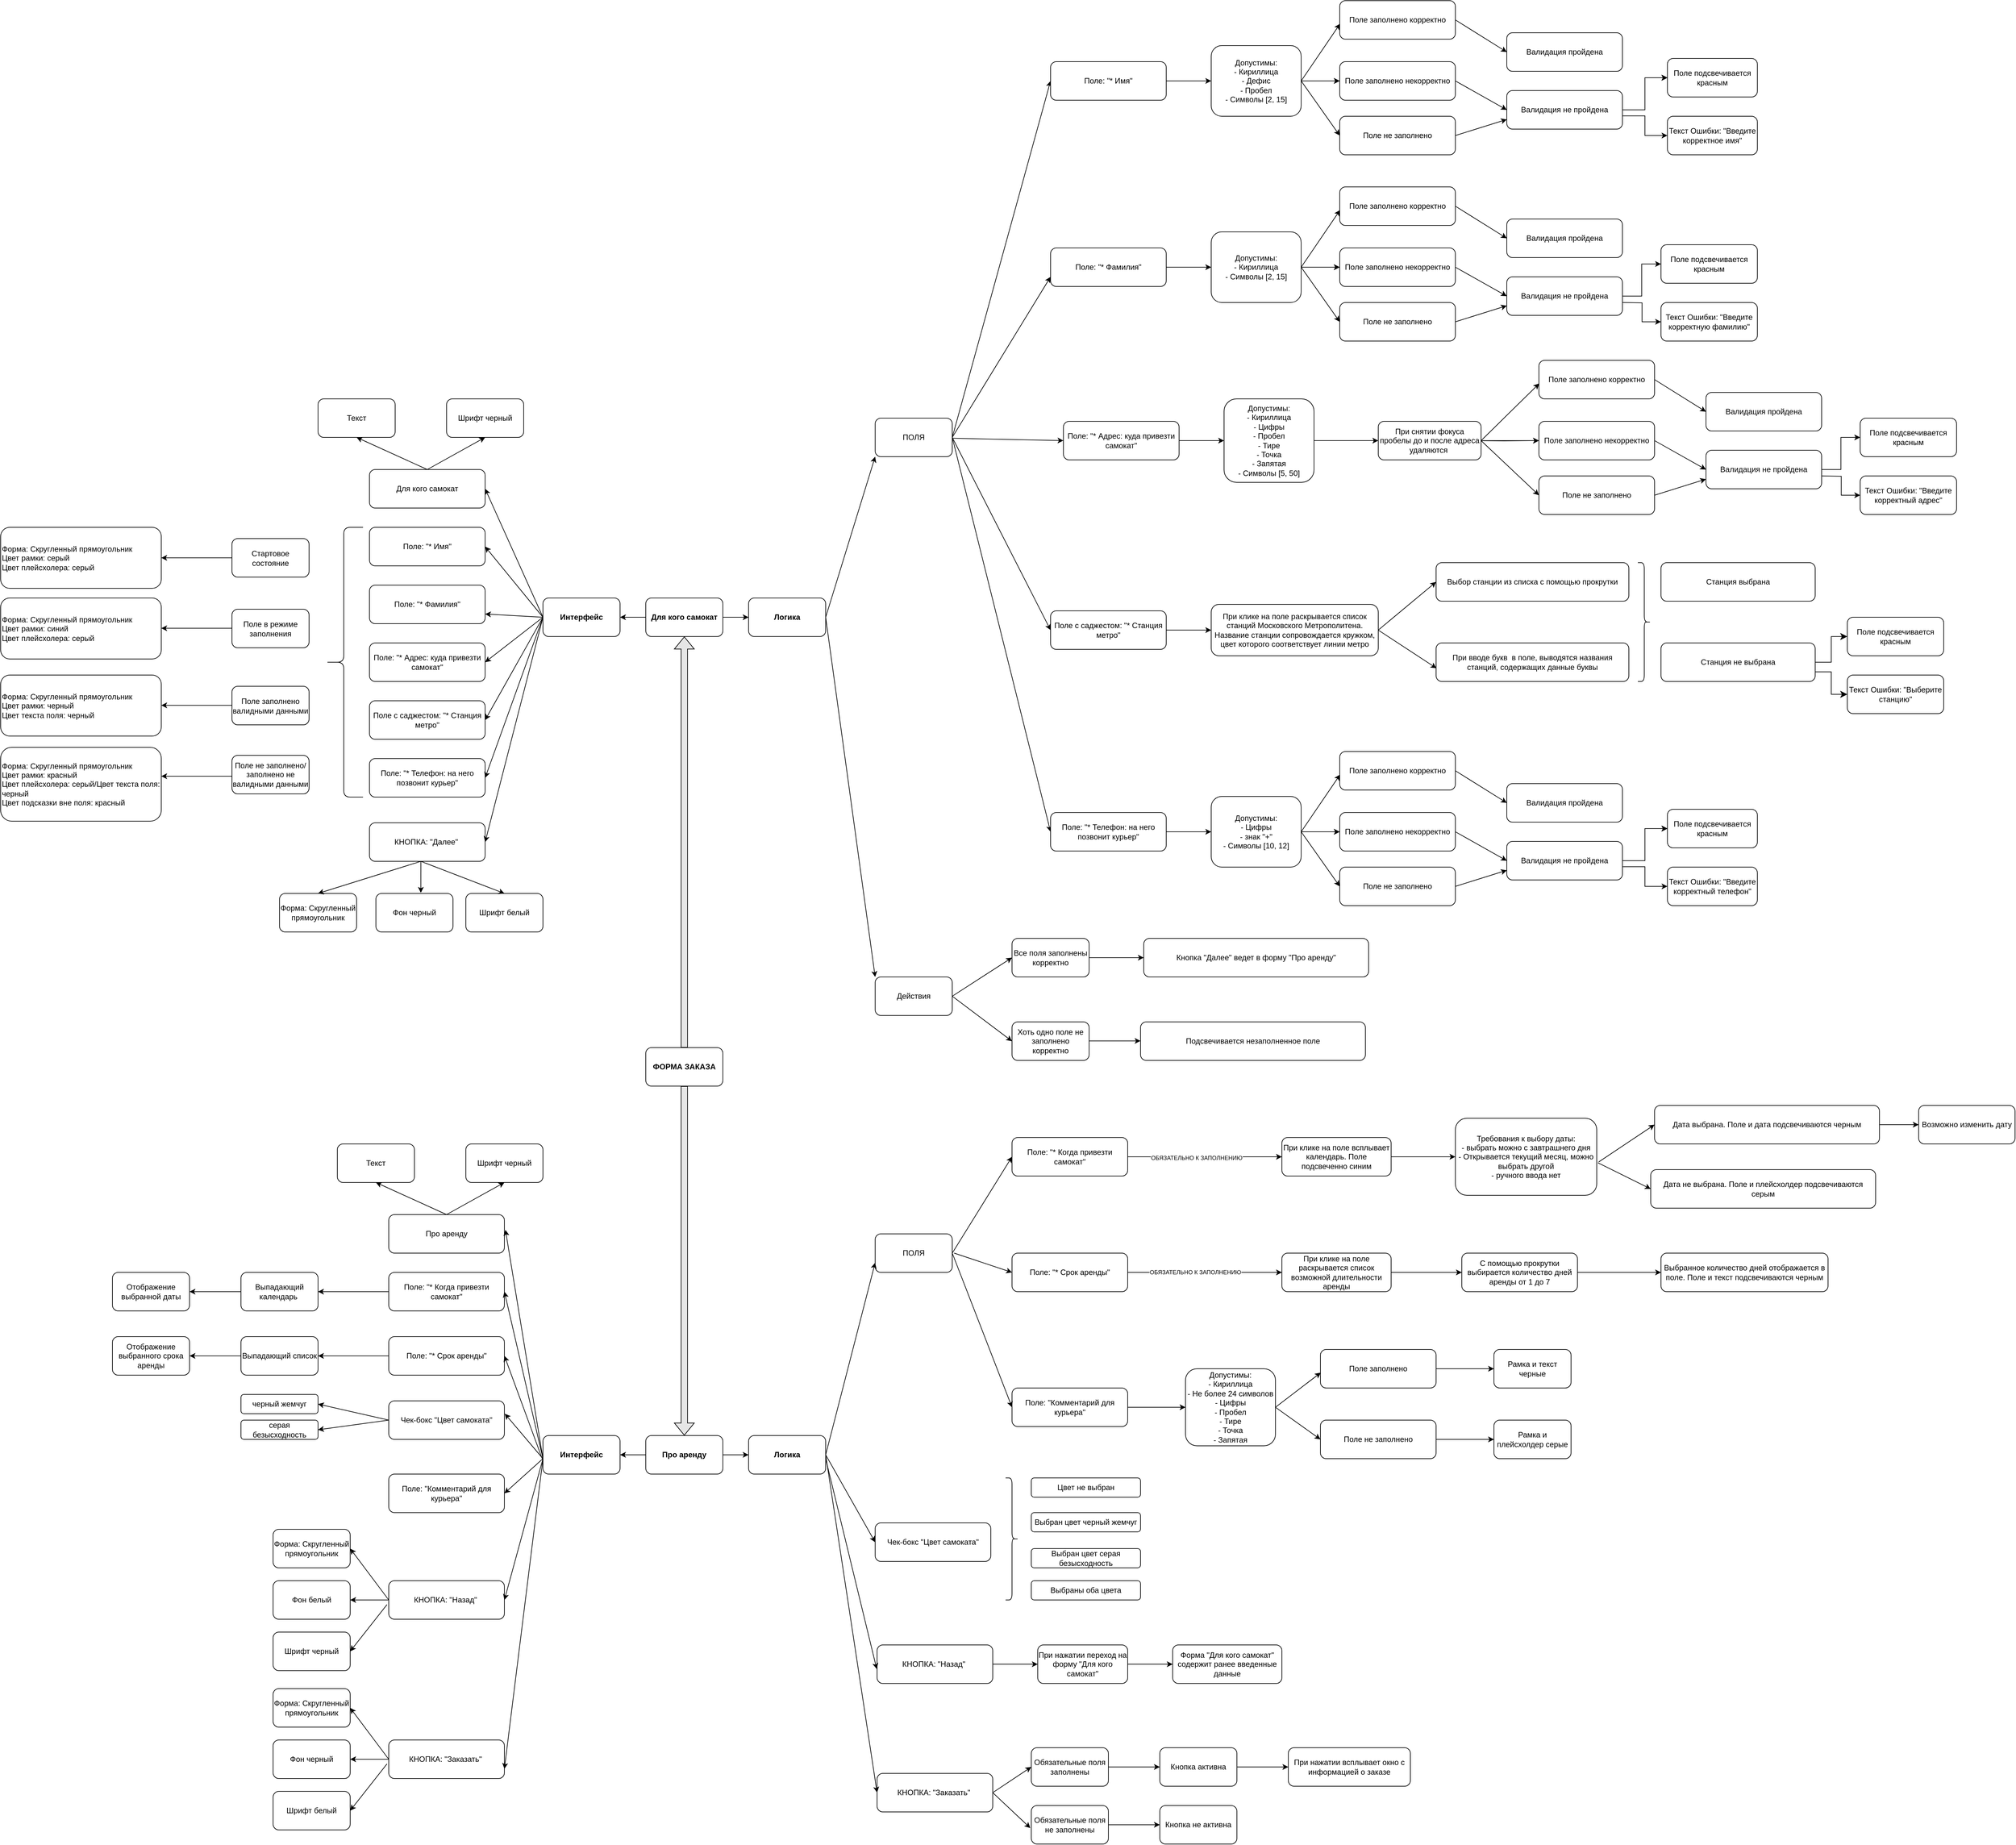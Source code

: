 <mxfile version="20.7.4" type="github">
  <diagram id="fksyWUyVawVEq_QvNXE7" name="Страница 1">
    <mxGraphModel dx="3790" dy="2709" grid="1" gridSize="10" guides="1" tooltips="1" connect="1" arrows="1" fold="1" page="1" pageScale="1" pageWidth="827" pageHeight="1169" math="0" shadow="0">
      <root>
        <mxCell id="0" />
        <mxCell id="1" parent="0" />
        <mxCell id="Utc_4iyfDsPCcEqShxqE-10" style="edgeStyle=orthogonalEdgeStyle;rounded=0;orthogonalLoop=1;jettySize=auto;html=1;exitX=0;exitY=0.5;exitDx=0;exitDy=0;" parent="1" source="Utc_4iyfDsPCcEqShxqE-7" target="Utc_4iyfDsPCcEqShxqE-9" edge="1">
          <mxGeometry relative="1" as="geometry" />
        </mxCell>
        <mxCell id="Utc_4iyfDsPCcEqShxqE-7" value="&lt;b&gt;Для кого самокат&lt;/b&gt;" style="rounded=1;whiteSpace=wrap;html=1;" parent="1" vertex="1">
          <mxGeometry x="350" y="420" width="120" height="60" as="geometry" />
        </mxCell>
        <mxCell id="Utc_4iyfDsPCcEqShxqE-8" value="" style="endArrow=classic;html=1;rounded=0;exitX=1;exitY=0.5;exitDx=0;exitDy=0;entryX=0;entryY=0.5;entryDx=0;entryDy=0;" parent="1" source="Utc_4iyfDsPCcEqShxqE-7" target="Utc_4iyfDsPCcEqShxqE-11" edge="1">
          <mxGeometry width="50" height="50" relative="1" as="geometry">
            <mxPoint x="430" y="540" as="sourcePoint" />
            <mxPoint x="500" y="450" as="targetPoint" />
          </mxGeometry>
        </mxCell>
        <mxCell id="Utc_4iyfDsPCcEqShxqE-9" value="&lt;b&gt;Интерфейс&lt;/b&gt;" style="rounded=1;whiteSpace=wrap;html=1;" parent="1" vertex="1">
          <mxGeometry x="190" y="420" width="120" height="60" as="geometry" />
        </mxCell>
        <mxCell id="Utc_4iyfDsPCcEqShxqE-11" value="&lt;b&gt;Логика&lt;/b&gt;" style="rounded=1;whiteSpace=wrap;html=1;" parent="1" vertex="1">
          <mxGeometry x="510" y="420" width="120" height="60" as="geometry" />
        </mxCell>
        <mxCell id="Utc_4iyfDsPCcEqShxqE-12" value="Для кого самокат" style="whiteSpace=wrap;html=1;rounded=1;" parent="1" vertex="1">
          <mxGeometry x="-80" y="220" width="180" height="60" as="geometry" />
        </mxCell>
        <mxCell id="Utc_4iyfDsPCcEqShxqE-15" value="Поле: &quot;* Имя&quot;" style="whiteSpace=wrap;html=1;rounded=1;" parent="1" vertex="1">
          <mxGeometry x="-80" y="310" width="180" height="60" as="geometry" />
        </mxCell>
        <mxCell id="Utc_4iyfDsPCcEqShxqE-16" value="Поле: &quot;* Фамилия&quot;" style="whiteSpace=wrap;html=1;rounded=1;" parent="1" vertex="1">
          <mxGeometry x="-80" y="400" width="180" height="60" as="geometry" />
        </mxCell>
        <mxCell id="Utc_4iyfDsPCcEqShxqE-17" value="Поле с саджестом: &quot;* Станция метро&quot;" style="whiteSpace=wrap;html=1;rounded=1;" parent="1" vertex="1">
          <mxGeometry x="-80" y="580" width="180" height="60" as="geometry" />
        </mxCell>
        <mxCell id="Utc_4iyfDsPCcEqShxqE-18" value="Поле: &quot;* Адрес: куда привезти самокат&quot;" style="whiteSpace=wrap;html=1;rounded=1;" parent="1" vertex="1">
          <mxGeometry x="-80" y="490" width="180" height="60" as="geometry" />
        </mxCell>
        <mxCell id="Utc_4iyfDsPCcEqShxqE-19" value="Поле: &quot;* Телефон: на него позвонит курьер&quot;" style="whiteSpace=wrap;html=1;rounded=1;" parent="1" vertex="1">
          <mxGeometry x="-80" y="670" width="180" height="60" as="geometry" />
        </mxCell>
        <mxCell id="Utc_4iyfDsPCcEqShxqE-20" value="КНОПКА: &quot;Далее&quot;&amp;nbsp;" style="whiteSpace=wrap;html=1;rounded=1;" parent="1" vertex="1">
          <mxGeometry x="-80" y="770" width="180" height="60" as="geometry" />
        </mxCell>
        <mxCell id="Utc_4iyfDsPCcEqShxqE-21" value="Форма: Скругленный прямоугольник" style="rounded=1;whiteSpace=wrap;html=1;" parent="1" vertex="1">
          <mxGeometry x="-220" y="880" width="120" height="60" as="geometry" />
        </mxCell>
        <mxCell id="Utc_4iyfDsPCcEqShxqE-22" value="Шрифт белый" style="rounded=1;whiteSpace=wrap;html=1;" parent="1" vertex="1">
          <mxGeometry x="70" y="880" width="120" height="60" as="geometry" />
        </mxCell>
        <mxCell id="Utc_4iyfDsPCcEqShxqE-23" value="Фон черный" style="rounded=1;whiteSpace=wrap;html=1;" parent="1" vertex="1">
          <mxGeometry x="-70" y="880" width="120" height="60" as="geometry" />
        </mxCell>
        <mxCell id="Utc_4iyfDsPCcEqShxqE-24" value="" style="endArrow=classic;html=1;rounded=0;entryX=0.5;entryY=0;entryDx=0;entryDy=0;" parent="1" target="Utc_4iyfDsPCcEqShxqE-21" edge="1">
          <mxGeometry width="50" height="50" relative="1" as="geometry">
            <mxPoint y="830" as="sourcePoint" />
            <mxPoint x="-90" y="690" as="targetPoint" />
          </mxGeometry>
        </mxCell>
        <mxCell id="Utc_4iyfDsPCcEqShxqE-25" value="" style="endArrow=classic;html=1;rounded=0;entryX=0.583;entryY=-0.017;entryDx=0;entryDy=0;entryPerimeter=0;" parent="1" target="Utc_4iyfDsPCcEqShxqE-23" edge="1">
          <mxGeometry width="50" height="50" relative="1" as="geometry">
            <mxPoint y="830" as="sourcePoint" />
            <mxPoint x="-150" y="890" as="targetPoint" />
          </mxGeometry>
        </mxCell>
        <mxCell id="Utc_4iyfDsPCcEqShxqE-26" value="" style="endArrow=classic;html=1;rounded=0;entryX=0.5;entryY=0;entryDx=0;entryDy=0;" parent="1" target="Utc_4iyfDsPCcEqShxqE-22" edge="1">
          <mxGeometry width="50" height="50" relative="1" as="geometry">
            <mxPoint y="830" as="sourcePoint" />
            <mxPoint x="-140" y="900" as="targetPoint" />
          </mxGeometry>
        </mxCell>
        <mxCell id="EzT9JU7i5oK1Q6kUt2Vq-3" value="" style="shape=curlyBracket;whiteSpace=wrap;html=1;rounded=1;labelPosition=left;verticalLabelPosition=middle;align=right;verticalAlign=middle;" vertex="1" parent="1">
          <mxGeometry x="-150" y="310" width="60" height="420" as="geometry" />
        </mxCell>
        <mxCell id="EzT9JU7i5oK1Q6kUt2Vq-10" value="" style="endArrow=classic;html=1;rounded=0;exitX=0;exitY=0.5;exitDx=0;exitDy=0;entryX=1;entryY=0.5;entryDx=0;entryDy=0;" edge="1" parent="1" source="Utc_4iyfDsPCcEqShxqE-9" target="Utc_4iyfDsPCcEqShxqE-15">
          <mxGeometry width="50" height="50" relative="1" as="geometry">
            <mxPoint x="-120" y="630" as="sourcePoint" />
            <mxPoint x="-70" y="580" as="targetPoint" />
          </mxGeometry>
        </mxCell>
        <mxCell id="EzT9JU7i5oK1Q6kUt2Vq-11" value="" style="endArrow=classic;html=1;rounded=0;exitX=0;exitY=0.5;exitDx=0;exitDy=0;entryX=1;entryY=0.5;entryDx=0;entryDy=0;" edge="1" parent="1" source="Utc_4iyfDsPCcEqShxqE-9" target="Utc_4iyfDsPCcEqShxqE-12">
          <mxGeometry width="50" height="50" relative="1" as="geometry">
            <mxPoint x="-120" y="630" as="sourcePoint" />
            <mxPoint x="-70" y="580" as="targetPoint" />
          </mxGeometry>
        </mxCell>
        <mxCell id="EzT9JU7i5oK1Q6kUt2Vq-12" value="" style="endArrow=classic;html=1;rounded=0;exitX=0;exitY=0.5;exitDx=0;exitDy=0;entryX=1;entryY=0.75;entryDx=0;entryDy=0;" edge="1" parent="1" source="Utc_4iyfDsPCcEqShxqE-9" target="Utc_4iyfDsPCcEqShxqE-16">
          <mxGeometry width="50" height="50" relative="1" as="geometry">
            <mxPoint x="-120" y="630" as="sourcePoint" />
            <mxPoint x="-70" y="580" as="targetPoint" />
          </mxGeometry>
        </mxCell>
        <mxCell id="EzT9JU7i5oK1Q6kUt2Vq-13" value="" style="endArrow=classic;html=1;rounded=0;entryX=1;entryY=0.5;entryDx=0;entryDy=0;" edge="1" parent="1" target="Utc_4iyfDsPCcEqShxqE-18">
          <mxGeometry width="50" height="50" relative="1" as="geometry">
            <mxPoint x="190" y="450" as="sourcePoint" />
            <mxPoint x="-70" y="580" as="targetPoint" />
          </mxGeometry>
        </mxCell>
        <mxCell id="EzT9JU7i5oK1Q6kUt2Vq-14" value="" style="endArrow=classic;html=1;rounded=0;exitX=0;exitY=0.5;exitDx=0;exitDy=0;entryX=1;entryY=0.5;entryDx=0;entryDy=0;" edge="1" parent="1" source="Utc_4iyfDsPCcEqShxqE-9" target="Utc_4iyfDsPCcEqShxqE-17">
          <mxGeometry width="50" height="50" relative="1" as="geometry">
            <mxPoint x="-120" y="630" as="sourcePoint" />
            <mxPoint x="-70" y="580" as="targetPoint" />
          </mxGeometry>
        </mxCell>
        <mxCell id="EzT9JU7i5oK1Q6kUt2Vq-15" value="" style="endArrow=classic;html=1;rounded=0;entryX=1;entryY=0.5;entryDx=0;entryDy=0;" edge="1" parent="1" target="Utc_4iyfDsPCcEqShxqE-19">
          <mxGeometry width="50" height="50" relative="1" as="geometry">
            <mxPoint x="190" y="450" as="sourcePoint" />
            <mxPoint x="-70" y="580" as="targetPoint" />
          </mxGeometry>
        </mxCell>
        <mxCell id="EzT9JU7i5oK1Q6kUt2Vq-16" value="" style="endArrow=classic;html=1;rounded=0;exitX=0;exitY=0.5;exitDx=0;exitDy=0;entryX=1;entryY=0.5;entryDx=0;entryDy=0;" edge="1" parent="1" source="Utc_4iyfDsPCcEqShxqE-9" target="Utc_4iyfDsPCcEqShxqE-20">
          <mxGeometry width="50" height="50" relative="1" as="geometry">
            <mxPoint x="-120" y="630" as="sourcePoint" />
            <mxPoint x="-70" y="580" as="targetPoint" />
          </mxGeometry>
        </mxCell>
        <mxCell id="EzT9JU7i5oK1Q6kUt2Vq-17" value="Текст" style="rounded=1;whiteSpace=wrap;html=1;" vertex="1" parent="1">
          <mxGeometry x="-160" y="110" width="120" height="60" as="geometry" />
        </mxCell>
        <mxCell id="EzT9JU7i5oK1Q6kUt2Vq-18" value="Шрифт черный" style="rounded=1;whiteSpace=wrap;html=1;" vertex="1" parent="1">
          <mxGeometry x="40" y="110" width="120" height="60" as="geometry" />
        </mxCell>
        <mxCell id="EzT9JU7i5oK1Q6kUt2Vq-20" value="" style="endArrow=classic;html=1;rounded=0;entryX=0.5;entryY=1;entryDx=0;entryDy=0;exitX=0.5;exitY=0;exitDx=0;exitDy=0;" edge="1" parent="1" source="Utc_4iyfDsPCcEqShxqE-12" target="EzT9JU7i5oK1Q6kUt2Vq-17">
          <mxGeometry width="50" height="50" relative="1" as="geometry">
            <mxPoint x="-120" y="160" as="sourcePoint" />
            <mxPoint x="-70" y="110" as="targetPoint" />
          </mxGeometry>
        </mxCell>
        <mxCell id="EzT9JU7i5oK1Q6kUt2Vq-21" value="" style="endArrow=classic;html=1;rounded=0;exitX=0.5;exitY=0;exitDx=0;exitDy=0;entryX=0.5;entryY=1;entryDx=0;entryDy=0;" edge="1" parent="1" source="Utc_4iyfDsPCcEqShxqE-12" target="EzT9JU7i5oK1Q6kUt2Vq-18">
          <mxGeometry width="50" height="50" relative="1" as="geometry">
            <mxPoint x="-120" y="160" as="sourcePoint" />
            <mxPoint x="-70" y="110" as="targetPoint" />
          </mxGeometry>
        </mxCell>
        <mxCell id="EzT9JU7i5oK1Q6kUt2Vq-30" value="Стартовое состояние" style="rounded=1;whiteSpace=wrap;html=1;" vertex="1" parent="1">
          <mxGeometry x="-294" y="327.5" width="120" height="60" as="geometry" />
        </mxCell>
        <mxCell id="EzT9JU7i5oK1Q6kUt2Vq-31" value="Поле в режиме заполнения" style="rounded=1;whiteSpace=wrap;html=1;" vertex="1" parent="1">
          <mxGeometry x="-294" y="437.5" width="120" height="60" as="geometry" />
        </mxCell>
        <mxCell id="EzT9JU7i5oK1Q6kUt2Vq-32" value="Поле не заполнено/ заполнено не валидными данными" style="rounded=1;whiteSpace=wrap;html=1;" vertex="1" parent="1">
          <mxGeometry x="-294" y="665" width="120" height="60" as="geometry" />
        </mxCell>
        <mxCell id="EzT9JU7i5oK1Q6kUt2Vq-33" value="Поле заполнено валидными данными" style="rounded=1;whiteSpace=wrap;html=1;" vertex="1" parent="1">
          <mxGeometry x="-294" y="557.5" width="120" height="60" as="geometry" />
        </mxCell>
        <mxCell id="EzT9JU7i5oK1Q6kUt2Vq-5" value="Форма: Скругленный прямоугольник&lt;br&gt;Цвет рамки: серый&lt;br&gt;Цвет плейсхолера: серый" style="rounded=1;whiteSpace=wrap;html=1;align=left;" vertex="1" parent="1">
          <mxGeometry x="-654" y="310" width="250" height="95" as="geometry" />
        </mxCell>
        <mxCell id="EzT9JU7i5oK1Q6kUt2Vq-7" value="" style="endArrow=classic;html=1;rounded=0;exitX=0;exitY=0.5;exitDx=0;exitDy=0;" edge="1" parent="1" source="EzT9JU7i5oK1Q6kUt2Vq-30">
          <mxGeometry width="50" height="50" relative="1" as="geometry">
            <mxPoint x="-414" y="332.5" as="sourcePoint" />
            <mxPoint x="-404" y="357.5" as="targetPoint" />
          </mxGeometry>
        </mxCell>
        <mxCell id="EzT9JU7i5oK1Q6kUt2Vq-35" value="" style="endArrow=classic;html=1;rounded=0;exitX=0;exitY=0.5;exitDx=0;exitDy=0;" edge="1" parent="1">
          <mxGeometry width="50" height="50" relative="1" as="geometry">
            <mxPoint x="-294" y="467.08" as="sourcePoint" />
            <mxPoint x="-404" y="467.08" as="targetPoint" />
            <Array as="points">
              <mxPoint x="-354" y="467.08" />
            </Array>
          </mxGeometry>
        </mxCell>
        <mxCell id="EzT9JU7i5oK1Q6kUt2Vq-36" value="" style="endArrow=classic;html=1;rounded=0;exitX=0;exitY=0.5;exitDx=0;exitDy=0;" edge="1" parent="1">
          <mxGeometry width="50" height="50" relative="1" as="geometry">
            <mxPoint x="-294" y="587.08" as="sourcePoint" />
            <mxPoint x="-404" y="587.08" as="targetPoint" />
          </mxGeometry>
        </mxCell>
        <mxCell id="EzT9JU7i5oK1Q6kUt2Vq-37" value="" style="endArrow=classic;html=1;rounded=0;exitX=0;exitY=0.5;exitDx=0;exitDy=0;" edge="1" parent="1">
          <mxGeometry width="50" height="50" relative="1" as="geometry">
            <mxPoint x="-294" y="697.5" as="sourcePoint" />
            <mxPoint x="-404" y="697.5" as="targetPoint" />
          </mxGeometry>
        </mxCell>
        <mxCell id="EzT9JU7i5oK1Q6kUt2Vq-38" value="Форма: Скругленный прямоугольник&lt;br&gt;Цвет рамки: синий&lt;br&gt;Цвет плейсхолера: серый" style="rounded=1;whiteSpace=wrap;html=1;align=left;" vertex="1" parent="1">
          <mxGeometry x="-654" y="420" width="250" height="95" as="geometry" />
        </mxCell>
        <mxCell id="EzT9JU7i5oK1Q6kUt2Vq-39" value="Форма: Скругленный прямоугольник&lt;br&gt;Цвет рамки: черный&lt;br&gt;Цвет текста поля: черный" style="rounded=1;whiteSpace=wrap;html=1;align=left;" vertex="1" parent="1">
          <mxGeometry x="-654" y="540" width="250" height="95" as="geometry" />
        </mxCell>
        <mxCell id="EzT9JU7i5oK1Q6kUt2Vq-40" value="Форма: Скругленный прямоугольник&lt;br&gt;Цвет рамки: красный&lt;br&gt;Цвет плейсхолера: серый/Цвет текста поля: черный&lt;br&gt;Цвет подсказки вне поля: красный" style="rounded=1;whiteSpace=wrap;html=1;align=left;" vertex="1" parent="1">
          <mxGeometry x="-654" y="652.5" width="250" height="115" as="geometry" />
        </mxCell>
        <mxCell id="EzT9JU7i5oK1Q6kUt2Vq-167" value="" style="endArrow=classic;html=1;rounded=0;entryX=0;entryY=0.5;entryDx=0;entryDy=0;exitX=1;exitY=0.5;exitDx=0;exitDy=0;" edge="1" parent="1" source="EzT9JU7i5oK1Q6kUt2Vq-176" target="EzT9JU7i5oK1Q6kUt2Vq-44">
          <mxGeometry width="50" height="50" relative="1" as="geometry">
            <mxPoint x="530" y="620" as="sourcePoint" />
            <mxPoint x="580" y="570" as="targetPoint" />
          </mxGeometry>
        </mxCell>
        <mxCell id="EzT9JU7i5oK1Q6kUt2Vq-168" value="" style="endArrow=classic;html=1;rounded=0;entryX=0;entryY=0.75;entryDx=0;entryDy=0;exitX=1;exitY=0.5;exitDx=0;exitDy=0;" edge="1" parent="1" source="EzT9JU7i5oK1Q6kUt2Vq-176" target="EzT9JU7i5oK1Q6kUt2Vq-66">
          <mxGeometry width="50" height="50" relative="1" as="geometry">
            <mxPoint x="630" y="450" as="sourcePoint" />
            <mxPoint x="730" y="-105" as="targetPoint" />
          </mxGeometry>
        </mxCell>
        <mxCell id="EzT9JU7i5oK1Q6kUt2Vq-169" value="" style="endArrow=classic;html=1;rounded=0;entryX=0;entryY=0.5;entryDx=0;entryDy=0;" edge="1" parent="1" source="EzT9JU7i5oK1Q6kUt2Vq-176" target="EzT9JU7i5oK1Q6kUt2Vq-96">
          <mxGeometry width="50" height="50" relative="1" as="geometry">
            <mxPoint x="840" y="180" as="sourcePoint" />
            <mxPoint x="730" y="200" as="targetPoint" />
          </mxGeometry>
        </mxCell>
        <mxCell id="EzT9JU7i5oK1Q6kUt2Vq-170" value="" style="endArrow=classic;html=1;rounded=0;entryX=0;entryY=0.5;entryDx=0;entryDy=0;exitX=1;exitY=0.5;exitDx=0;exitDy=0;" edge="1" parent="1" source="EzT9JU7i5oK1Q6kUt2Vq-176" target="EzT9JU7i5oK1Q6kUt2Vq-120">
          <mxGeometry width="50" height="50" relative="1" as="geometry">
            <mxPoint x="640" y="460" as="sourcePoint" />
            <mxPoint x="730" y="465" as="targetPoint" />
          </mxGeometry>
        </mxCell>
        <mxCell id="EzT9JU7i5oK1Q6kUt2Vq-171" value="" style="endArrow=classic;html=1;rounded=0;entryX=0;entryY=0.5;entryDx=0;entryDy=0;exitX=1;exitY=0.5;exitDx=0;exitDy=0;" edge="1" parent="1" source="EzT9JU7i5oK1Q6kUt2Vq-176" target="EzT9JU7i5oK1Q6kUt2Vq-145">
          <mxGeometry width="50" height="50" relative="1" as="geometry">
            <mxPoint x="630" y="460" as="sourcePoint" />
            <mxPoint x="730" y="750" as="targetPoint" />
          </mxGeometry>
        </mxCell>
        <mxCell id="EzT9JU7i5oK1Q6kUt2Vq-176" value="ПОЛЯ" style="rounded=1;whiteSpace=wrap;html=1;" vertex="1" parent="1">
          <mxGeometry x="707" y="140" width="120" height="60" as="geometry" />
        </mxCell>
        <mxCell id="EzT9JU7i5oK1Q6kUt2Vq-94" value="" style="group" vertex="1" connectable="0" parent="1">
          <mxGeometry x="980" y="-220" width="1100" height="240" as="geometry" />
        </mxCell>
        <mxCell id="EzT9JU7i5oK1Q6kUt2Vq-66" value="Поле: &quot;* Фамилия&quot;" style="whiteSpace=wrap;html=1;rounded=1;" vertex="1" parent="EzT9JU7i5oK1Q6kUt2Vq-94">
          <mxGeometry y="95" width="180" height="60" as="geometry" />
        </mxCell>
        <mxCell id="EzT9JU7i5oK1Q6kUt2Vq-67" value="Допустимы:&lt;br&gt;- Кириллица&lt;br&gt;- Символы [2, 15]" style="whiteSpace=wrap;html=1;rounded=1;" vertex="1" parent="EzT9JU7i5oK1Q6kUt2Vq-94">
          <mxGeometry x="250" y="70" width="140" height="110" as="geometry" />
        </mxCell>
        <mxCell id="EzT9JU7i5oK1Q6kUt2Vq-68" value="Поле заполнено корректно" style="whiteSpace=wrap;html=1;rounded=1;" vertex="1" parent="EzT9JU7i5oK1Q6kUt2Vq-94">
          <mxGeometry x="450" width="180" height="60" as="geometry" />
        </mxCell>
        <mxCell id="EzT9JU7i5oK1Q6kUt2Vq-69" value="Поле заполнено некорректно" style="whiteSpace=wrap;html=1;rounded=1;" vertex="1" parent="EzT9JU7i5oK1Q6kUt2Vq-94">
          <mxGeometry x="450" y="95" width="180" height="60" as="geometry" />
        </mxCell>
        <mxCell id="EzT9JU7i5oK1Q6kUt2Vq-70" value="Поле не заполнено" style="whiteSpace=wrap;html=1;rounded=1;" vertex="1" parent="EzT9JU7i5oK1Q6kUt2Vq-94">
          <mxGeometry x="450" y="180" width="180" height="60" as="geometry" />
        </mxCell>
        <mxCell id="EzT9JU7i5oK1Q6kUt2Vq-71" value="Валидация не пройдена" style="whiteSpace=wrap;html=1;rounded=1;" vertex="1" parent="EzT9JU7i5oK1Q6kUt2Vq-94">
          <mxGeometry x="710" y="140" width="180" height="60" as="geometry" />
        </mxCell>
        <mxCell id="EzT9JU7i5oK1Q6kUt2Vq-72" value="Валидация пройдена" style="whiteSpace=wrap;html=1;rounded=1;" vertex="1" parent="EzT9JU7i5oK1Q6kUt2Vq-94">
          <mxGeometry x="710" y="50" width="180" height="60" as="geometry" />
        </mxCell>
        <mxCell id="EzT9JU7i5oK1Q6kUt2Vq-73" value="" style="endArrow=classic;html=1;rounded=0;exitX=1;exitY=0.5;exitDx=0;exitDy=0;entryX=0;entryY=0.5;entryDx=0;entryDy=0;" edge="1" parent="EzT9JU7i5oK1Q6kUt2Vq-94" source="EzT9JU7i5oK1Q6kUt2Vq-66" target="EzT9JU7i5oK1Q6kUt2Vq-67">
          <mxGeometry width="50" height="50" relative="1" as="geometry">
            <mxPoint x="360" y="410" as="sourcePoint" />
            <mxPoint x="410" y="360" as="targetPoint" />
          </mxGeometry>
        </mxCell>
        <mxCell id="EzT9JU7i5oK1Q6kUt2Vq-74" value="" style="endArrow=classic;html=1;rounded=0;exitX=1;exitY=0.5;exitDx=0;exitDy=0;entryX=0.003;entryY=0.601;entryDx=0;entryDy=0;entryPerimeter=0;" edge="1" parent="EzT9JU7i5oK1Q6kUt2Vq-94" source="EzT9JU7i5oK1Q6kUt2Vq-67" target="EzT9JU7i5oK1Q6kUt2Vq-68">
          <mxGeometry width="50" height="50" relative="1" as="geometry">
            <mxPoint x="190" y="135" as="sourcePoint" />
            <mxPoint x="260" y="135" as="targetPoint" />
          </mxGeometry>
        </mxCell>
        <mxCell id="EzT9JU7i5oK1Q6kUt2Vq-75" value="" style="edgeStyle=orthogonalEdgeStyle;rounded=0;orthogonalLoop=1;jettySize=auto;html=1;" edge="1" parent="EzT9JU7i5oK1Q6kUt2Vq-94" source="EzT9JU7i5oK1Q6kUt2Vq-67" target="EzT9JU7i5oK1Q6kUt2Vq-69">
          <mxGeometry relative="1" as="geometry" />
        </mxCell>
        <mxCell id="EzT9JU7i5oK1Q6kUt2Vq-76" value="" style="endArrow=classic;html=1;rounded=0;exitX=1;exitY=0.5;exitDx=0;exitDy=0;entryX=0;entryY=0.5;entryDx=0;entryDy=0;" edge="1" parent="EzT9JU7i5oK1Q6kUt2Vq-94" source="EzT9JU7i5oK1Q6kUt2Vq-67" target="EzT9JU7i5oK1Q6kUt2Vq-69">
          <mxGeometry width="50" height="50" relative="1" as="geometry">
            <mxPoint x="200" y="145" as="sourcePoint" />
            <mxPoint x="270" y="145" as="targetPoint" />
          </mxGeometry>
        </mxCell>
        <mxCell id="EzT9JU7i5oK1Q6kUt2Vq-77" value="" style="endArrow=classic;html=1;rounded=0;entryX=0;entryY=0.5;entryDx=0;entryDy=0;exitX=1;exitY=0.5;exitDx=0;exitDy=0;" edge="1" parent="EzT9JU7i5oK1Q6kUt2Vq-94" source="EzT9JU7i5oK1Q6kUt2Vq-67" target="EzT9JU7i5oK1Q6kUt2Vq-70">
          <mxGeometry width="50" height="50" relative="1" as="geometry">
            <mxPoint x="400" y="120" as="sourcePoint" />
            <mxPoint x="280" y="155" as="targetPoint" />
          </mxGeometry>
        </mxCell>
        <mxCell id="EzT9JU7i5oK1Q6kUt2Vq-78" value="" style="endArrow=classic;html=1;rounded=0;exitX=1;exitY=0.5;exitDx=0;exitDy=0;entryX=0;entryY=0.5;entryDx=0;entryDy=0;" edge="1" parent="EzT9JU7i5oK1Q6kUt2Vq-94" source="EzT9JU7i5oK1Q6kUt2Vq-68" target="EzT9JU7i5oK1Q6kUt2Vq-72">
          <mxGeometry width="50" height="50" relative="1" as="geometry">
            <mxPoint x="220" y="165" as="sourcePoint" />
            <mxPoint x="290" y="165" as="targetPoint" />
          </mxGeometry>
        </mxCell>
        <mxCell id="EzT9JU7i5oK1Q6kUt2Vq-79" value="" style="endArrow=classic;html=1;rounded=0;exitX=1;exitY=0.5;exitDx=0;exitDy=0;entryX=0;entryY=0.5;entryDx=0;entryDy=0;" edge="1" parent="EzT9JU7i5oK1Q6kUt2Vq-94" source="EzT9JU7i5oK1Q6kUt2Vq-69" target="EzT9JU7i5oK1Q6kUt2Vq-71">
          <mxGeometry width="50" height="50" relative="1" as="geometry">
            <mxPoint x="230" y="175" as="sourcePoint" />
            <mxPoint x="300" y="175" as="targetPoint" />
          </mxGeometry>
        </mxCell>
        <mxCell id="EzT9JU7i5oK1Q6kUt2Vq-80" value="" style="endArrow=classic;html=1;rounded=0;exitX=1;exitY=0.5;exitDx=0;exitDy=0;entryX=0;entryY=0.75;entryDx=0;entryDy=0;" edge="1" parent="EzT9JU7i5oK1Q6kUt2Vq-94" source="EzT9JU7i5oK1Q6kUt2Vq-70" target="EzT9JU7i5oK1Q6kUt2Vq-71">
          <mxGeometry width="50" height="50" relative="1" as="geometry">
            <mxPoint x="240" y="185" as="sourcePoint" />
            <mxPoint x="310" y="185" as="targetPoint" />
          </mxGeometry>
        </mxCell>
        <mxCell id="EzT9JU7i5oK1Q6kUt2Vq-90" value="Поле подсвечивается красным" style="whiteSpace=wrap;html=1;rounded=1;" vertex="1" parent="EzT9JU7i5oK1Q6kUt2Vq-94">
          <mxGeometry x="950" y="90" width="150" height="60" as="geometry" />
        </mxCell>
        <mxCell id="EzT9JU7i5oK1Q6kUt2Vq-91" value="Текст Ошибки: &quot;Введите корректную фамилию&quot;" style="whiteSpace=wrap;html=1;rounded=1;" vertex="1" parent="EzT9JU7i5oK1Q6kUt2Vq-94">
          <mxGeometry x="950" y="180" width="150" height="60" as="geometry" />
        </mxCell>
        <mxCell id="EzT9JU7i5oK1Q6kUt2Vq-92" value="" style="edgeStyle=orthogonalEdgeStyle;rounded=0;orthogonalLoop=1;jettySize=auto;html=1;entryX=0;entryY=0.5;entryDx=0;entryDy=0;exitX=1.003;exitY=0.656;exitDx=0;exitDy=0;exitPerimeter=0;" edge="1" parent="EzT9JU7i5oK1Q6kUt2Vq-94" target="EzT9JU7i5oK1Q6kUt2Vq-91">
          <mxGeometry relative="1" as="geometry">
            <mxPoint x="890" y="180.0" as="sourcePoint" />
            <mxPoint x="960" y="130.0" as="targetPoint" />
          </mxGeometry>
        </mxCell>
        <mxCell id="EzT9JU7i5oK1Q6kUt2Vq-93" value="" style="edgeStyle=orthogonalEdgeStyle;rounded=0;orthogonalLoop=1;jettySize=auto;html=1;" edge="1" parent="EzT9JU7i5oK1Q6kUt2Vq-94">
          <mxGeometry relative="1" as="geometry">
            <mxPoint x="890" y="170.0" as="sourcePoint" />
            <mxPoint x="950" y="120" as="targetPoint" />
            <Array as="points">
              <mxPoint x="920" y="170" />
              <mxPoint x="920" y="120" />
            </Array>
          </mxGeometry>
        </mxCell>
        <mxCell id="EzT9JU7i5oK1Q6kUt2Vq-120" value="Поле с саджестом: &quot;* Станция метро&quot;" style="whiteSpace=wrap;html=1;rounded=1;" vertex="1" parent="1">
          <mxGeometry x="980" y="440" width="180" height="60" as="geometry" />
        </mxCell>
        <mxCell id="EzT9JU7i5oK1Q6kUt2Vq-121" value="При клике на поле раскрывается список станций Московского Метрополитена. Название станции сопровождается кружком, цвет которого соответствует линии метро" style="whiteSpace=wrap;html=1;rounded=1;" vertex="1" parent="1">
          <mxGeometry x="1230" y="430" width="260" height="80" as="geometry" />
        </mxCell>
        <mxCell id="EzT9JU7i5oK1Q6kUt2Vq-122" value="" style="edgeStyle=orthogonalEdgeStyle;rounded=0;orthogonalLoop=1;jettySize=auto;html=1;" edge="1" parent="1" source="EzT9JU7i5oK1Q6kUt2Vq-120" target="EzT9JU7i5oK1Q6kUt2Vq-121">
          <mxGeometry relative="1" as="geometry" />
        </mxCell>
        <mxCell id="EzT9JU7i5oK1Q6kUt2Vq-123" value="Выбор станции из списка с помощью прокрутки" style="whiteSpace=wrap;html=1;rounded=1;" vertex="1" parent="1">
          <mxGeometry x="1580" y="365" width="300" height="60" as="geometry" />
        </mxCell>
        <mxCell id="EzT9JU7i5oK1Q6kUt2Vq-125" value="При вводе букв&amp;nbsp; в поле, выводятся названия станций, содержащих данные буквы" style="whiteSpace=wrap;html=1;rounded=1;" vertex="1" parent="1">
          <mxGeometry x="1580" y="490" width="300" height="60" as="geometry" />
        </mxCell>
        <mxCell id="EzT9JU7i5oK1Q6kUt2Vq-126" value="" style="endArrow=classic;html=1;rounded=0;exitX=1;exitY=0.5;exitDx=0;exitDy=0;entryX=0;entryY=0.5;entryDx=0;entryDy=0;" edge="1" parent="1" source="EzT9JU7i5oK1Q6kUt2Vq-121" target="EzT9JU7i5oK1Q6kUt2Vq-123">
          <mxGeometry width="50" height="50" relative="1" as="geometry">
            <mxPoint x="1160" y="470" as="sourcePoint" />
            <mxPoint x="1210" y="420" as="targetPoint" />
          </mxGeometry>
        </mxCell>
        <mxCell id="EzT9JU7i5oK1Q6kUt2Vq-127" value="" style="endArrow=classic;html=1;rounded=0;exitX=1;exitY=0.5;exitDx=0;exitDy=0;entryX=0.002;entryY=0.656;entryDx=0;entryDy=0;entryPerimeter=0;" edge="1" parent="1" source="EzT9JU7i5oK1Q6kUt2Vq-121" target="EzT9JU7i5oK1Q6kUt2Vq-125">
          <mxGeometry width="50" height="50" relative="1" as="geometry">
            <mxPoint x="1500" y="480" as="sourcePoint" />
            <mxPoint x="1570" y="510" as="targetPoint" />
          </mxGeometry>
        </mxCell>
        <mxCell id="EzT9JU7i5oK1Q6kUt2Vq-132" value="" style="shape=curlyBracket;whiteSpace=wrap;html=1;rounded=1;flipH=1;labelPosition=right;verticalLabelPosition=middle;align=left;verticalAlign=middle;" vertex="1" parent="1">
          <mxGeometry x="1894" y="365" width="20" height="185" as="geometry" />
        </mxCell>
        <mxCell id="EzT9JU7i5oK1Q6kUt2Vq-133" value="Станция выбрана" style="rounded=1;whiteSpace=wrap;html=1;" vertex="1" parent="1">
          <mxGeometry x="1930" y="365" width="240" height="60" as="geometry" />
        </mxCell>
        <mxCell id="EzT9JU7i5oK1Q6kUt2Vq-134" value="Станция не выбрана" style="rounded=1;whiteSpace=wrap;html=1;" vertex="1" parent="1">
          <mxGeometry x="1930" y="490" width="240" height="60" as="geometry" />
        </mxCell>
        <mxCell id="EzT9JU7i5oK1Q6kUt2Vq-135" value="Поле подсвечивается красным" style="whiteSpace=wrap;html=1;rounded=1;container=0;" vertex="1" parent="1">
          <mxGeometry x="2220" y="450" width="150" height="60" as="geometry" />
        </mxCell>
        <mxCell id="EzT9JU7i5oK1Q6kUt2Vq-136" value="Текст Ошибки: &quot;Выберите станцию&quot;" style="whiteSpace=wrap;html=1;rounded=1;container=0;" vertex="1" parent="1">
          <mxGeometry x="2220" y="540" width="150" height="60" as="geometry" />
        </mxCell>
        <mxCell id="EzT9JU7i5oK1Q6kUt2Vq-140" value="" style="edgeStyle=elbowEdgeStyle;elbow=horizontal;endArrow=classic;html=1;curved=0;rounded=0;endSize=8;startSize=8;exitX=1;exitY=0.5;exitDx=0;exitDy=0;entryX=0;entryY=0.5;entryDx=0;entryDy=0;" edge="1" parent="1" source="EzT9JU7i5oK1Q6kUt2Vq-134" target="EzT9JU7i5oK1Q6kUt2Vq-135">
          <mxGeometry width="50" height="50" relative="1" as="geometry">
            <mxPoint x="1990" y="450" as="sourcePoint" />
            <mxPoint x="2040" y="400" as="targetPoint" />
          </mxGeometry>
        </mxCell>
        <mxCell id="EzT9JU7i5oK1Q6kUt2Vq-141" value="" style="edgeStyle=elbowEdgeStyle;elbow=horizontal;endArrow=classic;html=1;curved=0;rounded=0;endSize=8;startSize=8;exitX=1;exitY=0.75;exitDx=0;exitDy=0;entryX=0;entryY=0.5;entryDx=0;entryDy=0;" edge="1" parent="1" source="EzT9JU7i5oK1Q6kUt2Vq-134" target="EzT9JU7i5oK1Q6kUt2Vq-136">
          <mxGeometry width="50" height="50" relative="1" as="geometry">
            <mxPoint x="1990" y="450" as="sourcePoint" />
            <mxPoint x="2040" y="400" as="targetPoint" />
          </mxGeometry>
        </mxCell>
        <mxCell id="EzT9JU7i5oK1Q6kUt2Vq-44" value="Поле: &quot;* Имя&quot;" style="whiteSpace=wrap;html=1;rounded=1;" vertex="1" parent="1">
          <mxGeometry x="980" y="-415" width="180" height="60" as="geometry" />
        </mxCell>
        <mxCell id="EzT9JU7i5oK1Q6kUt2Vq-45" value="Допустимы:&lt;br&gt;- Кириллица&lt;br&gt;- Дефис&lt;br&gt;- Пробел&lt;br&gt;- Символы [2, 15]" style="whiteSpace=wrap;html=1;rounded=1;" vertex="1" parent="1">
          <mxGeometry x="1230" y="-440" width="140" height="110" as="geometry" />
        </mxCell>
        <mxCell id="EzT9JU7i5oK1Q6kUt2Vq-46" value="Поле заполнено корректно" style="whiteSpace=wrap;html=1;rounded=1;" vertex="1" parent="1">
          <mxGeometry x="1430" y="-510" width="180" height="60" as="geometry" />
        </mxCell>
        <mxCell id="EzT9JU7i5oK1Q6kUt2Vq-47" value="Поле заполнено некорректно" style="whiteSpace=wrap;html=1;rounded=1;" vertex="1" parent="1">
          <mxGeometry x="1430" y="-415" width="180" height="60" as="geometry" />
        </mxCell>
        <mxCell id="EzT9JU7i5oK1Q6kUt2Vq-48" value="Поле не заполнено" style="whiteSpace=wrap;html=1;rounded=1;" vertex="1" parent="1">
          <mxGeometry x="1430" y="-330" width="180" height="60" as="geometry" />
        </mxCell>
        <mxCell id="EzT9JU7i5oK1Q6kUt2Vq-50" value="Валидация не пройдена" style="whiteSpace=wrap;html=1;rounded=1;" vertex="1" parent="1">
          <mxGeometry x="1690" y="-370" width="180" height="60" as="geometry" />
        </mxCell>
        <mxCell id="EzT9JU7i5oK1Q6kUt2Vq-51" value="Валидация пройдена" style="whiteSpace=wrap;html=1;rounded=1;" vertex="1" parent="1">
          <mxGeometry x="1690" y="-460" width="180" height="60" as="geometry" />
        </mxCell>
        <mxCell id="EzT9JU7i5oK1Q6kUt2Vq-52" value="" style="endArrow=classic;html=1;rounded=0;exitX=1;exitY=0.5;exitDx=0;exitDy=0;entryX=0;entryY=0.5;entryDx=0;entryDy=0;" edge="1" parent="1" source="EzT9JU7i5oK1Q6kUt2Vq-44" target="EzT9JU7i5oK1Q6kUt2Vq-45">
          <mxGeometry width="50" height="50" relative="1" as="geometry">
            <mxPoint x="1340" y="-100" as="sourcePoint" />
            <mxPoint x="1390" y="-150" as="targetPoint" />
          </mxGeometry>
        </mxCell>
        <mxCell id="EzT9JU7i5oK1Q6kUt2Vq-53" value="" style="endArrow=classic;html=1;rounded=0;exitX=1;exitY=0.5;exitDx=0;exitDy=0;entryX=0.003;entryY=0.601;entryDx=0;entryDy=0;entryPerimeter=0;" edge="1" parent="1" source="EzT9JU7i5oK1Q6kUt2Vq-45" target="EzT9JU7i5oK1Q6kUt2Vq-46">
          <mxGeometry width="50" height="50" relative="1" as="geometry">
            <mxPoint x="1170" y="-375" as="sourcePoint" />
            <mxPoint x="1240" y="-375" as="targetPoint" />
          </mxGeometry>
        </mxCell>
        <mxCell id="EzT9JU7i5oK1Q6kUt2Vq-56" value="" style="edgeStyle=orthogonalEdgeStyle;rounded=0;orthogonalLoop=1;jettySize=auto;html=1;" edge="1" parent="1" source="EzT9JU7i5oK1Q6kUt2Vq-45" target="EzT9JU7i5oK1Q6kUt2Vq-47">
          <mxGeometry relative="1" as="geometry" />
        </mxCell>
        <mxCell id="EzT9JU7i5oK1Q6kUt2Vq-54" value="" style="endArrow=classic;html=1;rounded=0;exitX=1;exitY=0.5;exitDx=0;exitDy=0;entryX=0;entryY=0.5;entryDx=0;entryDy=0;" edge="1" parent="1" source="EzT9JU7i5oK1Q6kUt2Vq-45" target="EzT9JU7i5oK1Q6kUt2Vq-47">
          <mxGeometry width="50" height="50" relative="1" as="geometry">
            <mxPoint x="1180" y="-365" as="sourcePoint" />
            <mxPoint x="1250" y="-365" as="targetPoint" />
          </mxGeometry>
        </mxCell>
        <mxCell id="EzT9JU7i5oK1Q6kUt2Vq-55" value="" style="endArrow=classic;html=1;rounded=0;entryX=0;entryY=0.5;entryDx=0;entryDy=0;exitX=1;exitY=0.5;exitDx=0;exitDy=0;" edge="1" parent="1" source="EzT9JU7i5oK1Q6kUt2Vq-45" target="EzT9JU7i5oK1Q6kUt2Vq-48">
          <mxGeometry width="50" height="50" relative="1" as="geometry">
            <mxPoint x="1380" y="-390" as="sourcePoint" />
            <mxPoint x="1260" y="-355" as="targetPoint" />
          </mxGeometry>
        </mxCell>
        <mxCell id="EzT9JU7i5oK1Q6kUt2Vq-57" value="" style="endArrow=classic;html=1;rounded=0;exitX=1;exitY=0.5;exitDx=0;exitDy=0;entryX=0;entryY=0.5;entryDx=0;entryDy=0;" edge="1" parent="1" source="EzT9JU7i5oK1Q6kUt2Vq-46" target="EzT9JU7i5oK1Q6kUt2Vq-51">
          <mxGeometry width="50" height="50" relative="1" as="geometry">
            <mxPoint x="1200" y="-345" as="sourcePoint" />
            <mxPoint x="1270" y="-345" as="targetPoint" />
          </mxGeometry>
        </mxCell>
        <mxCell id="EzT9JU7i5oK1Q6kUt2Vq-58" value="" style="endArrow=classic;html=1;rounded=0;exitX=1;exitY=0.5;exitDx=0;exitDy=0;entryX=0;entryY=0.5;entryDx=0;entryDy=0;" edge="1" parent="1" source="EzT9JU7i5oK1Q6kUt2Vq-47" target="EzT9JU7i5oK1Q6kUt2Vq-50">
          <mxGeometry width="50" height="50" relative="1" as="geometry">
            <mxPoint x="1210" y="-335" as="sourcePoint" />
            <mxPoint x="1280" y="-335" as="targetPoint" />
          </mxGeometry>
        </mxCell>
        <mxCell id="EzT9JU7i5oK1Q6kUt2Vq-59" value="" style="endArrow=classic;html=1;rounded=0;exitX=1;exitY=0.5;exitDx=0;exitDy=0;entryX=0;entryY=0.75;entryDx=0;entryDy=0;" edge="1" parent="1" source="EzT9JU7i5oK1Q6kUt2Vq-48" target="EzT9JU7i5oK1Q6kUt2Vq-50">
          <mxGeometry width="50" height="50" relative="1" as="geometry">
            <mxPoint x="1220" y="-325" as="sourcePoint" />
            <mxPoint x="1290" y="-325" as="targetPoint" />
          </mxGeometry>
        </mxCell>
        <mxCell id="EzT9JU7i5oK1Q6kUt2Vq-82" value="" style="edgeStyle=orthogonalEdgeStyle;rounded=0;orthogonalLoop=1;jettySize=auto;html=1;" edge="1" parent="1" source="EzT9JU7i5oK1Q6kUt2Vq-50" target="EzT9JU7i5oK1Q6kUt2Vq-81">
          <mxGeometry relative="1" as="geometry" />
        </mxCell>
        <mxCell id="EzT9JU7i5oK1Q6kUt2Vq-83" value="" style="edgeStyle=orthogonalEdgeStyle;rounded=0;orthogonalLoop=1;jettySize=auto;html=1;" edge="1" parent="1" source="EzT9JU7i5oK1Q6kUt2Vq-50" target="EzT9JU7i5oK1Q6kUt2Vq-81">
          <mxGeometry relative="1" as="geometry" />
        </mxCell>
        <mxCell id="EzT9JU7i5oK1Q6kUt2Vq-84" value="" style="edgeStyle=orthogonalEdgeStyle;rounded=0;orthogonalLoop=1;jettySize=auto;html=1;" edge="1" parent="1" source="EzT9JU7i5oK1Q6kUt2Vq-50" target="EzT9JU7i5oK1Q6kUt2Vq-81">
          <mxGeometry relative="1" as="geometry" />
        </mxCell>
        <mxCell id="EzT9JU7i5oK1Q6kUt2Vq-85" value="" style="edgeStyle=orthogonalEdgeStyle;rounded=0;orthogonalLoop=1;jettySize=auto;html=1;" edge="1" parent="1" source="EzT9JU7i5oK1Q6kUt2Vq-50" target="EzT9JU7i5oK1Q6kUt2Vq-81">
          <mxGeometry relative="1" as="geometry" />
        </mxCell>
        <mxCell id="EzT9JU7i5oK1Q6kUt2Vq-81" value="Поле подсвечивается красным" style="whiteSpace=wrap;html=1;rounded=1;" vertex="1" parent="1">
          <mxGeometry x="1940" y="-420" width="140" height="60" as="geometry" />
        </mxCell>
        <mxCell id="EzT9JU7i5oK1Q6kUt2Vq-86" value="Текст Ошибки: &quot;Введите корректное имя&quot;" style="whiteSpace=wrap;html=1;rounded=1;" vertex="1" parent="1">
          <mxGeometry x="1940" y="-330" width="140" height="60" as="geometry" />
        </mxCell>
        <mxCell id="EzT9JU7i5oK1Q6kUt2Vq-87" value="" style="edgeStyle=orthogonalEdgeStyle;rounded=0;orthogonalLoop=1;jettySize=auto;html=1;entryX=0;entryY=0.5;entryDx=0;entryDy=0;exitX=1.003;exitY=0.656;exitDx=0;exitDy=0;exitPerimeter=0;" edge="1" parent="1" source="EzT9JU7i5oK1Q6kUt2Vq-50" target="EzT9JU7i5oK1Q6kUt2Vq-86">
          <mxGeometry relative="1" as="geometry">
            <mxPoint x="1880" y="-330.0" as="sourcePoint" />
            <mxPoint x="1950" y="-380.0" as="targetPoint" />
          </mxGeometry>
        </mxCell>
        <mxCell id="EzT9JU7i5oK1Q6kUt2Vq-145" value="Поле: &quot;* Телефон: на него позвонит курьер&quot;" style="whiteSpace=wrap;html=1;rounded=1;" vertex="1" parent="1">
          <mxGeometry x="980" y="754" width="180" height="60" as="geometry" />
        </mxCell>
        <mxCell id="EzT9JU7i5oK1Q6kUt2Vq-146" value="Допустимы:&lt;br&gt;- Цифры&lt;br&gt;- знак &quot;+&quot;&lt;br&gt;- Символы [10, 12]" style="whiteSpace=wrap;html=1;rounded=1;" vertex="1" parent="1">
          <mxGeometry x="1230" y="729" width="140" height="110" as="geometry" />
        </mxCell>
        <mxCell id="EzT9JU7i5oK1Q6kUt2Vq-147" value="Поле заполнено корректно" style="whiteSpace=wrap;html=1;rounded=1;" vertex="1" parent="1">
          <mxGeometry x="1430" y="659" width="180" height="60" as="geometry" />
        </mxCell>
        <mxCell id="EzT9JU7i5oK1Q6kUt2Vq-148" value="Поле заполнено некорректно" style="whiteSpace=wrap;html=1;rounded=1;" vertex="1" parent="1">
          <mxGeometry x="1430" y="754" width="180" height="60" as="geometry" />
        </mxCell>
        <mxCell id="EzT9JU7i5oK1Q6kUt2Vq-149" value="Поле не заполнено" style="whiteSpace=wrap;html=1;rounded=1;" vertex="1" parent="1">
          <mxGeometry x="1430" y="839" width="180" height="60" as="geometry" />
        </mxCell>
        <mxCell id="EzT9JU7i5oK1Q6kUt2Vq-150" value="Валидация не пройдена" style="whiteSpace=wrap;html=1;rounded=1;" vertex="1" parent="1">
          <mxGeometry x="1690" y="799" width="180" height="60" as="geometry" />
        </mxCell>
        <mxCell id="EzT9JU7i5oK1Q6kUt2Vq-151" value="Валидация пройдена" style="whiteSpace=wrap;html=1;rounded=1;" vertex="1" parent="1">
          <mxGeometry x="1690" y="709" width="180" height="60" as="geometry" />
        </mxCell>
        <mxCell id="EzT9JU7i5oK1Q6kUt2Vq-152" value="" style="endArrow=classic;html=1;rounded=0;exitX=1;exitY=0.5;exitDx=0;exitDy=0;entryX=0;entryY=0.5;entryDx=0;entryDy=0;" edge="1" parent="1" source="EzT9JU7i5oK1Q6kUt2Vq-145" target="EzT9JU7i5oK1Q6kUt2Vq-146">
          <mxGeometry width="50" height="50" relative="1" as="geometry">
            <mxPoint x="1340" y="1069" as="sourcePoint" />
            <mxPoint x="1390" y="1019" as="targetPoint" />
          </mxGeometry>
        </mxCell>
        <mxCell id="EzT9JU7i5oK1Q6kUt2Vq-153" value="" style="endArrow=classic;html=1;rounded=0;exitX=1;exitY=0.5;exitDx=0;exitDy=0;entryX=0.003;entryY=0.601;entryDx=0;entryDy=0;entryPerimeter=0;" edge="1" parent="1" source="EzT9JU7i5oK1Q6kUt2Vq-146" target="EzT9JU7i5oK1Q6kUt2Vq-147">
          <mxGeometry width="50" height="50" relative="1" as="geometry">
            <mxPoint x="1170" y="794" as="sourcePoint" />
            <mxPoint x="1240" y="794" as="targetPoint" />
          </mxGeometry>
        </mxCell>
        <mxCell id="EzT9JU7i5oK1Q6kUt2Vq-154" value="" style="edgeStyle=orthogonalEdgeStyle;rounded=0;orthogonalLoop=1;jettySize=auto;html=1;" edge="1" parent="1" source="EzT9JU7i5oK1Q6kUt2Vq-146" target="EzT9JU7i5oK1Q6kUt2Vq-148">
          <mxGeometry relative="1" as="geometry" />
        </mxCell>
        <mxCell id="EzT9JU7i5oK1Q6kUt2Vq-155" value="" style="endArrow=classic;html=1;rounded=0;exitX=1;exitY=0.5;exitDx=0;exitDy=0;entryX=0;entryY=0.5;entryDx=0;entryDy=0;" edge="1" parent="1" source="EzT9JU7i5oK1Q6kUt2Vq-146" target="EzT9JU7i5oK1Q6kUt2Vq-148">
          <mxGeometry width="50" height="50" relative="1" as="geometry">
            <mxPoint x="1180" y="804" as="sourcePoint" />
            <mxPoint x="1250" y="804" as="targetPoint" />
          </mxGeometry>
        </mxCell>
        <mxCell id="EzT9JU7i5oK1Q6kUt2Vq-156" value="" style="endArrow=classic;html=1;rounded=0;entryX=0;entryY=0.5;entryDx=0;entryDy=0;exitX=1;exitY=0.5;exitDx=0;exitDy=0;" edge="1" parent="1" source="EzT9JU7i5oK1Q6kUt2Vq-146" target="EzT9JU7i5oK1Q6kUt2Vq-149">
          <mxGeometry width="50" height="50" relative="1" as="geometry">
            <mxPoint x="1380" y="779" as="sourcePoint" />
            <mxPoint x="1260" y="814" as="targetPoint" />
          </mxGeometry>
        </mxCell>
        <mxCell id="EzT9JU7i5oK1Q6kUt2Vq-157" value="" style="endArrow=classic;html=1;rounded=0;exitX=1;exitY=0.5;exitDx=0;exitDy=0;entryX=0;entryY=0.5;entryDx=0;entryDy=0;" edge="1" parent="1" source="EzT9JU7i5oK1Q6kUt2Vq-147" target="EzT9JU7i5oK1Q6kUt2Vq-151">
          <mxGeometry width="50" height="50" relative="1" as="geometry">
            <mxPoint x="1200" y="824" as="sourcePoint" />
            <mxPoint x="1270" y="824" as="targetPoint" />
          </mxGeometry>
        </mxCell>
        <mxCell id="EzT9JU7i5oK1Q6kUt2Vq-158" value="" style="endArrow=classic;html=1;rounded=0;exitX=1;exitY=0.5;exitDx=0;exitDy=0;entryX=0;entryY=0.5;entryDx=0;entryDy=0;" edge="1" parent="1" source="EzT9JU7i5oK1Q6kUt2Vq-148" target="EzT9JU7i5oK1Q6kUt2Vq-150">
          <mxGeometry width="50" height="50" relative="1" as="geometry">
            <mxPoint x="1210" y="834" as="sourcePoint" />
            <mxPoint x="1280" y="834" as="targetPoint" />
          </mxGeometry>
        </mxCell>
        <mxCell id="EzT9JU7i5oK1Q6kUt2Vq-159" value="" style="endArrow=classic;html=1;rounded=0;exitX=1;exitY=0.5;exitDx=0;exitDy=0;entryX=0;entryY=0.75;entryDx=0;entryDy=0;" edge="1" parent="1" source="EzT9JU7i5oK1Q6kUt2Vq-149" target="EzT9JU7i5oK1Q6kUt2Vq-150">
          <mxGeometry width="50" height="50" relative="1" as="geometry">
            <mxPoint x="1220" y="844" as="sourcePoint" />
            <mxPoint x="1290" y="844" as="targetPoint" />
          </mxGeometry>
        </mxCell>
        <mxCell id="EzT9JU7i5oK1Q6kUt2Vq-160" value="" style="edgeStyle=orthogonalEdgeStyle;rounded=0;orthogonalLoop=1;jettySize=auto;html=1;" edge="1" parent="1" source="EzT9JU7i5oK1Q6kUt2Vq-150" target="EzT9JU7i5oK1Q6kUt2Vq-164">
          <mxGeometry relative="1" as="geometry" />
        </mxCell>
        <mxCell id="EzT9JU7i5oK1Q6kUt2Vq-161" value="" style="edgeStyle=orthogonalEdgeStyle;rounded=0;orthogonalLoop=1;jettySize=auto;html=1;" edge="1" parent="1" source="EzT9JU7i5oK1Q6kUt2Vq-150" target="EzT9JU7i5oK1Q6kUt2Vq-164">
          <mxGeometry relative="1" as="geometry" />
        </mxCell>
        <mxCell id="EzT9JU7i5oK1Q6kUt2Vq-162" value="" style="edgeStyle=orthogonalEdgeStyle;rounded=0;orthogonalLoop=1;jettySize=auto;html=1;" edge="1" parent="1" source="EzT9JU7i5oK1Q6kUt2Vq-150" target="EzT9JU7i5oK1Q6kUt2Vq-164">
          <mxGeometry relative="1" as="geometry" />
        </mxCell>
        <mxCell id="EzT9JU7i5oK1Q6kUt2Vq-163" value="" style="edgeStyle=orthogonalEdgeStyle;rounded=0;orthogonalLoop=1;jettySize=auto;html=1;" edge="1" parent="1" source="EzT9JU7i5oK1Q6kUt2Vq-150" target="EzT9JU7i5oK1Q6kUt2Vq-164">
          <mxGeometry relative="1" as="geometry" />
        </mxCell>
        <mxCell id="EzT9JU7i5oK1Q6kUt2Vq-164" value="Поле подсвечивается красным" style="whiteSpace=wrap;html=1;rounded=1;" vertex="1" parent="1">
          <mxGeometry x="1940" y="749" width="140" height="60" as="geometry" />
        </mxCell>
        <mxCell id="EzT9JU7i5oK1Q6kUt2Vq-165" value="Текст Ошибки: &quot;Введите корректный телефон&quot;" style="whiteSpace=wrap;html=1;rounded=1;" vertex="1" parent="1">
          <mxGeometry x="1940" y="839" width="140" height="60" as="geometry" />
        </mxCell>
        <mxCell id="EzT9JU7i5oK1Q6kUt2Vq-166" value="" style="edgeStyle=orthogonalEdgeStyle;rounded=0;orthogonalLoop=1;jettySize=auto;html=1;entryX=0;entryY=0.5;entryDx=0;entryDy=0;exitX=1.003;exitY=0.656;exitDx=0;exitDy=0;exitPerimeter=0;" edge="1" parent="1" source="EzT9JU7i5oK1Q6kUt2Vq-150" target="EzT9JU7i5oK1Q6kUt2Vq-165">
          <mxGeometry relative="1" as="geometry">
            <mxPoint x="1880" y="839.0" as="sourcePoint" />
            <mxPoint x="1950" y="789.0" as="targetPoint" />
          </mxGeometry>
        </mxCell>
        <mxCell id="EzT9JU7i5oK1Q6kUt2Vq-96" value="Поле: &quot;* Адрес: куда привезти самокат&quot;" style="whiteSpace=wrap;html=1;rounded=1;" vertex="1" parent="1">
          <mxGeometry x="1000" y="145" width="180" height="60" as="geometry" />
        </mxCell>
        <mxCell id="EzT9JU7i5oK1Q6kUt2Vq-97" value="Допустимы:&lt;br&gt;- Кириллица&lt;br&gt;- Цифры&lt;br&gt;- Пробел&lt;br&gt;- Тире&lt;br&gt;- Точка&lt;br&gt;- Запятая&lt;br&gt;- Символы [5, 50]" style="whiteSpace=wrap;html=1;rounded=1;" vertex="1" parent="1">
          <mxGeometry x="1250" y="110" width="140" height="130" as="geometry" />
        </mxCell>
        <mxCell id="EzT9JU7i5oK1Q6kUt2Vq-103" value="" style="endArrow=classic;html=1;rounded=0;exitX=1;exitY=0.5;exitDx=0;exitDy=0;entryX=0;entryY=0.5;entryDx=0;entryDy=0;" edge="1" parent="1" source="EzT9JU7i5oK1Q6kUt2Vq-96" target="EzT9JU7i5oK1Q6kUt2Vq-97">
          <mxGeometry width="50" height="50" relative="1" as="geometry">
            <mxPoint x="1360" y="460" as="sourcePoint" />
            <mxPoint x="1410" y="410" as="targetPoint" />
          </mxGeometry>
        </mxCell>
        <mxCell id="EzT9JU7i5oK1Q6kUt2Vq-98" value="Поле заполнено корректно" style="whiteSpace=wrap;html=1;rounded=1;container=0;" vertex="1" parent="1">
          <mxGeometry x="1740" y="50" width="180" height="60" as="geometry" />
        </mxCell>
        <mxCell id="EzT9JU7i5oK1Q6kUt2Vq-99" value="Поле заполнено некорректно" style="whiteSpace=wrap;html=1;rounded=1;container=0;" vertex="1" parent="1">
          <mxGeometry x="1740" y="145" width="180" height="60" as="geometry" />
        </mxCell>
        <mxCell id="EzT9JU7i5oK1Q6kUt2Vq-100" value="Поле не заполнено" style="whiteSpace=wrap;html=1;rounded=1;container=0;" vertex="1" parent="1">
          <mxGeometry x="1740" y="230" width="180" height="60" as="geometry" />
        </mxCell>
        <mxCell id="EzT9JU7i5oK1Q6kUt2Vq-101" value="Валидация не пройдена" style="whiteSpace=wrap;html=1;rounded=1;container=0;" vertex="1" parent="1">
          <mxGeometry x="2000" y="190" width="180" height="60" as="geometry" />
        </mxCell>
        <mxCell id="EzT9JU7i5oK1Q6kUt2Vq-102" value="Валидация пройдена" style="whiteSpace=wrap;html=1;rounded=1;container=0;" vertex="1" parent="1">
          <mxGeometry x="2000" y="100" width="180" height="60" as="geometry" />
        </mxCell>
        <mxCell id="EzT9JU7i5oK1Q6kUt2Vq-104" value="" style="endArrow=classic;html=1;rounded=0;exitX=1;exitY=0.5;exitDx=0;exitDy=0;entryX=0.003;entryY=0.601;entryDx=0;entryDy=0;entryPerimeter=0;" edge="1" parent="1" source="EzT9JU7i5oK1Q6kUt2Vq-118" target="EzT9JU7i5oK1Q6kUt2Vq-98">
          <mxGeometry width="50" height="50" relative="1" as="geometry">
            <mxPoint x="1480" y="185" as="sourcePoint" />
            <mxPoint x="1550" y="185" as="targetPoint" />
          </mxGeometry>
        </mxCell>
        <mxCell id="EzT9JU7i5oK1Q6kUt2Vq-105" value="" style="edgeStyle=orthogonalEdgeStyle;rounded=0;orthogonalLoop=1;jettySize=auto;html=1;" edge="1" parent="1" target="EzT9JU7i5oK1Q6kUt2Vq-99">
          <mxGeometry relative="1" as="geometry">
            <mxPoint x="1630" y="175" as="sourcePoint" />
          </mxGeometry>
        </mxCell>
        <mxCell id="EzT9JU7i5oK1Q6kUt2Vq-106" value="" style="endArrow=classic;html=1;rounded=0;entryX=0;entryY=0.5;entryDx=0;entryDy=0;exitX=1;exitY=0.5;exitDx=0;exitDy=0;" edge="1" parent="1" source="EzT9JU7i5oK1Q6kUt2Vq-118" target="EzT9JU7i5oK1Q6kUt2Vq-99">
          <mxGeometry width="50" height="50" relative="1" as="geometry">
            <mxPoint x="1640" y="175" as="sourcePoint" />
            <mxPoint x="1560" y="195" as="targetPoint" />
          </mxGeometry>
        </mxCell>
        <mxCell id="EzT9JU7i5oK1Q6kUt2Vq-107" value="" style="endArrow=classic;html=1;rounded=0;entryX=0;entryY=0.5;entryDx=0;entryDy=0;exitX=1;exitY=0.5;exitDx=0;exitDy=0;" edge="1" parent="1" source="EzT9JU7i5oK1Q6kUt2Vq-118" target="EzT9JU7i5oK1Q6kUt2Vq-100">
          <mxGeometry width="50" height="50" relative="1" as="geometry">
            <mxPoint x="1690" y="170" as="sourcePoint" />
            <mxPoint x="1570" y="205" as="targetPoint" />
          </mxGeometry>
        </mxCell>
        <mxCell id="EzT9JU7i5oK1Q6kUt2Vq-108" value="" style="endArrow=classic;html=1;rounded=0;exitX=1;exitY=0.5;exitDx=0;exitDy=0;entryX=0;entryY=0.5;entryDx=0;entryDy=0;" edge="1" parent="1" source="EzT9JU7i5oK1Q6kUt2Vq-98" target="EzT9JU7i5oK1Q6kUt2Vq-102">
          <mxGeometry width="50" height="50" relative="1" as="geometry">
            <mxPoint x="1510" y="215" as="sourcePoint" />
            <mxPoint x="1580" y="215" as="targetPoint" />
          </mxGeometry>
        </mxCell>
        <mxCell id="EzT9JU7i5oK1Q6kUt2Vq-109" value="" style="endArrow=classic;html=1;rounded=0;exitX=1;exitY=0.5;exitDx=0;exitDy=0;entryX=0;entryY=0.5;entryDx=0;entryDy=0;" edge="1" parent="1" source="EzT9JU7i5oK1Q6kUt2Vq-99" target="EzT9JU7i5oK1Q6kUt2Vq-101">
          <mxGeometry width="50" height="50" relative="1" as="geometry">
            <mxPoint x="1520" y="225" as="sourcePoint" />
            <mxPoint x="1590" y="225" as="targetPoint" />
          </mxGeometry>
        </mxCell>
        <mxCell id="EzT9JU7i5oK1Q6kUt2Vq-110" value="" style="endArrow=classic;html=1;rounded=0;exitX=1;exitY=0.5;exitDx=0;exitDy=0;entryX=0;entryY=0.75;entryDx=0;entryDy=0;" edge="1" parent="1" source="EzT9JU7i5oK1Q6kUt2Vq-100" target="EzT9JU7i5oK1Q6kUt2Vq-101">
          <mxGeometry width="50" height="50" relative="1" as="geometry">
            <mxPoint x="1530" y="235" as="sourcePoint" />
            <mxPoint x="1600" y="235" as="targetPoint" />
          </mxGeometry>
        </mxCell>
        <mxCell id="EzT9JU7i5oK1Q6kUt2Vq-111" value="Поле подсвечивается красным" style="whiteSpace=wrap;html=1;rounded=1;container=0;" vertex="1" parent="1">
          <mxGeometry x="2240" y="140" width="150" height="60" as="geometry" />
        </mxCell>
        <mxCell id="EzT9JU7i5oK1Q6kUt2Vq-112" value="Текст Ошибки: &quot;Введите корректный адрес&quot;" style="whiteSpace=wrap;html=1;rounded=1;container=0;" vertex="1" parent="1">
          <mxGeometry x="2240" y="230" width="150" height="60" as="geometry" />
        </mxCell>
        <mxCell id="EzT9JU7i5oK1Q6kUt2Vq-113" value="" style="edgeStyle=orthogonalEdgeStyle;rounded=0;orthogonalLoop=1;jettySize=auto;html=1;entryX=0;entryY=0.5;entryDx=0;entryDy=0;exitX=1.003;exitY=0.656;exitDx=0;exitDy=0;exitPerimeter=0;" edge="1" parent="1" target="EzT9JU7i5oK1Q6kUt2Vq-112">
          <mxGeometry relative="1" as="geometry">
            <mxPoint x="2180" y="230.0" as="sourcePoint" />
            <mxPoint x="2250" y="180.0" as="targetPoint" />
          </mxGeometry>
        </mxCell>
        <mxCell id="EzT9JU7i5oK1Q6kUt2Vq-114" value="" style="edgeStyle=orthogonalEdgeStyle;rounded=0;orthogonalLoop=1;jettySize=auto;html=1;" edge="1" parent="1">
          <mxGeometry relative="1" as="geometry">
            <mxPoint x="2180" y="220.0" as="sourcePoint" />
            <mxPoint x="2240" y="170" as="targetPoint" />
            <Array as="points">
              <mxPoint x="2210" y="220" />
              <mxPoint x="2210" y="170" />
            </Array>
          </mxGeometry>
        </mxCell>
        <mxCell id="EzT9JU7i5oK1Q6kUt2Vq-118" value="При снятии фокуса пробелы до и после адреса&lt;br&gt;удаляются&amp;nbsp;" style="rounded=1;whiteSpace=wrap;html=1;" vertex="1" parent="1">
          <mxGeometry x="1490" y="145" width="160" height="60" as="geometry" />
        </mxCell>
        <mxCell id="EzT9JU7i5oK1Q6kUt2Vq-119" value="" style="endArrow=classic;html=1;rounded=0;entryX=0;entryY=0.5;entryDx=0;entryDy=0;exitX=1;exitY=0.5;exitDx=0;exitDy=0;" edge="1" parent="1" source="EzT9JU7i5oK1Q6kUt2Vq-97" target="EzT9JU7i5oK1Q6kUt2Vq-118">
          <mxGeometry width="50" height="50" relative="1" as="geometry">
            <mxPoint x="1400" y="230" as="sourcePoint" />
            <mxPoint x="1450" y="180" as="targetPoint" />
          </mxGeometry>
        </mxCell>
        <mxCell id="EzT9JU7i5oK1Q6kUt2Vq-178" value="" style="endArrow=classic;html=1;rounded=0;exitX=1;exitY=0.5;exitDx=0;exitDy=0;entryX=0;entryY=1;entryDx=0;entryDy=0;" edge="1" parent="1" source="Utc_4iyfDsPCcEqShxqE-11" target="EzT9JU7i5oK1Q6kUt2Vq-176">
          <mxGeometry width="50" height="50" relative="1" as="geometry">
            <mxPoint x="1420" y="260" as="sourcePoint" />
            <mxPoint x="1470" y="210" as="targetPoint" />
          </mxGeometry>
        </mxCell>
        <mxCell id="EzT9JU7i5oK1Q6kUt2Vq-179" value="Действия" style="rounded=1;whiteSpace=wrap;html=1;" vertex="1" parent="1">
          <mxGeometry x="707" y="1010" width="120" height="60" as="geometry" />
        </mxCell>
        <mxCell id="EzT9JU7i5oK1Q6kUt2Vq-180" value="" style="endArrow=classic;html=1;rounded=0;exitX=1;exitY=0.5;exitDx=0;exitDy=0;entryX=0;entryY=0;entryDx=0;entryDy=0;" edge="1" parent="1" source="Utc_4iyfDsPCcEqShxqE-11" target="EzT9JU7i5oK1Q6kUt2Vq-179">
          <mxGeometry width="50" height="50" relative="1" as="geometry">
            <mxPoint x="1420" y="790" as="sourcePoint" />
            <mxPoint x="1470" y="740" as="targetPoint" />
          </mxGeometry>
        </mxCell>
        <mxCell id="EzT9JU7i5oK1Q6kUt2Vq-181" value="Хоть одно поле не заполнено корректно" style="rounded=1;whiteSpace=wrap;html=1;" vertex="1" parent="1">
          <mxGeometry x="920" y="1080" width="120" height="60" as="geometry" />
        </mxCell>
        <mxCell id="EzT9JU7i5oK1Q6kUt2Vq-184" value="" style="edgeStyle=orthogonalEdgeStyle;rounded=0;orthogonalLoop=1;jettySize=auto;html=1;" edge="1" parent="1" source="EzT9JU7i5oK1Q6kUt2Vq-182" target="EzT9JU7i5oK1Q6kUt2Vq-183">
          <mxGeometry relative="1" as="geometry" />
        </mxCell>
        <mxCell id="EzT9JU7i5oK1Q6kUt2Vq-182" value="Все поля заполнены корректно" style="rounded=1;whiteSpace=wrap;html=1;" vertex="1" parent="1">
          <mxGeometry x="920" y="950" width="120" height="60" as="geometry" />
        </mxCell>
        <mxCell id="EzT9JU7i5oK1Q6kUt2Vq-183" value="Кнопка &quot;Далее&quot; ведет в форму &quot;Про аренду&quot;" style="whiteSpace=wrap;html=1;rounded=1;" vertex="1" parent="1">
          <mxGeometry x="1125" y="950" width="350" height="60" as="geometry" />
        </mxCell>
        <mxCell id="EzT9JU7i5oK1Q6kUt2Vq-185" value="Подсвечивается незаполненное поле" style="whiteSpace=wrap;html=1;rounded=1;" vertex="1" parent="1">
          <mxGeometry x="1120" y="1080" width="350" height="60" as="geometry" />
        </mxCell>
        <mxCell id="EzT9JU7i5oK1Q6kUt2Vq-186" value="" style="edgeStyle=orthogonalEdgeStyle;rounded=0;orthogonalLoop=1;jettySize=auto;html=1;" edge="1" parent="1">
          <mxGeometry relative="1" as="geometry">
            <mxPoint x="1040" y="1109.6" as="sourcePoint" />
            <mxPoint x="1120" y="1109.6" as="targetPoint" />
          </mxGeometry>
        </mxCell>
        <mxCell id="EzT9JU7i5oK1Q6kUt2Vq-187" value="" style="endArrow=classic;html=1;rounded=0;exitX=1;exitY=0.5;exitDx=0;exitDy=0;entryX=0;entryY=0.5;entryDx=0;entryDy=0;" edge="1" parent="1" source="EzT9JU7i5oK1Q6kUt2Vq-179" target="EzT9JU7i5oK1Q6kUt2Vq-182">
          <mxGeometry width="50" height="50" relative="1" as="geometry">
            <mxPoint x="1210" y="1010" as="sourcePoint" />
            <mxPoint x="1260" y="960" as="targetPoint" />
          </mxGeometry>
        </mxCell>
        <mxCell id="EzT9JU7i5oK1Q6kUt2Vq-188" value="" style="endArrow=classic;html=1;rounded=0;exitX=1;exitY=0.5;exitDx=0;exitDy=0;entryX=0;entryY=0.5;entryDx=0;entryDy=0;" edge="1" parent="1" source="EzT9JU7i5oK1Q6kUt2Vq-179" target="EzT9JU7i5oK1Q6kUt2Vq-181">
          <mxGeometry width="50" height="50" relative="1" as="geometry">
            <mxPoint x="837" y="1050" as="sourcePoint" />
            <mxPoint x="930" y="980" as="targetPoint" />
          </mxGeometry>
        </mxCell>
        <mxCell id="EzT9JU7i5oK1Q6kUt2Vq-189" style="edgeStyle=orthogonalEdgeStyle;rounded=0;orthogonalLoop=1;jettySize=auto;html=1;exitX=0;exitY=0.5;exitDx=0;exitDy=0;" edge="1" parent="1" source="EzT9JU7i5oK1Q6kUt2Vq-190" target="EzT9JU7i5oK1Q6kUt2Vq-192">
          <mxGeometry relative="1" as="geometry" />
        </mxCell>
        <mxCell id="EzT9JU7i5oK1Q6kUt2Vq-190" value="&lt;b&gt;Про аренду&lt;/b&gt;" style="rounded=1;whiteSpace=wrap;html=1;" vertex="1" parent="1">
          <mxGeometry x="350" y="1724" width="120" height="60" as="geometry" />
        </mxCell>
        <mxCell id="EzT9JU7i5oK1Q6kUt2Vq-191" value="" style="endArrow=classic;html=1;rounded=0;exitX=1;exitY=0.5;exitDx=0;exitDy=0;entryX=0;entryY=0.5;entryDx=0;entryDy=0;" edge="1" parent="1" source="EzT9JU7i5oK1Q6kUt2Vq-190" target="EzT9JU7i5oK1Q6kUt2Vq-193">
          <mxGeometry width="50" height="50" relative="1" as="geometry">
            <mxPoint x="430" y="1844" as="sourcePoint" />
            <mxPoint x="500" y="1754" as="targetPoint" />
          </mxGeometry>
        </mxCell>
        <mxCell id="EzT9JU7i5oK1Q6kUt2Vq-192" value="&lt;b&gt;Интерфейс&lt;/b&gt;" style="rounded=1;whiteSpace=wrap;html=1;" vertex="1" parent="1">
          <mxGeometry x="190" y="1724" width="120" height="60" as="geometry" />
        </mxCell>
        <mxCell id="EzT9JU7i5oK1Q6kUt2Vq-193" value="&lt;b&gt;Логика&lt;/b&gt;" style="rounded=1;whiteSpace=wrap;html=1;" vertex="1" parent="1">
          <mxGeometry x="510" y="1724" width="120" height="60" as="geometry" />
        </mxCell>
        <mxCell id="EzT9JU7i5oK1Q6kUt2Vq-194" value="Про аренду" style="whiteSpace=wrap;html=1;rounded=1;" vertex="1" parent="1">
          <mxGeometry x="-50" y="1380" width="180" height="60" as="geometry" />
        </mxCell>
        <mxCell id="EzT9JU7i5oK1Q6kUt2Vq-195" value="Текст" style="rounded=1;whiteSpace=wrap;html=1;" vertex="1" parent="1">
          <mxGeometry x="-130" y="1270" width="120" height="60" as="geometry" />
        </mxCell>
        <mxCell id="EzT9JU7i5oK1Q6kUt2Vq-196" value="Шрифт черный" style="rounded=1;whiteSpace=wrap;html=1;" vertex="1" parent="1">
          <mxGeometry x="70" y="1270" width="120" height="60" as="geometry" />
        </mxCell>
        <mxCell id="EzT9JU7i5oK1Q6kUt2Vq-197" value="" style="endArrow=classic;html=1;rounded=0;entryX=0.5;entryY=1;entryDx=0;entryDy=0;exitX=0.5;exitY=0;exitDx=0;exitDy=0;" edge="1" parent="1" source="EzT9JU7i5oK1Q6kUt2Vq-194" target="EzT9JU7i5oK1Q6kUt2Vq-195">
          <mxGeometry width="50" height="50" relative="1" as="geometry">
            <mxPoint x="-90" y="1320" as="sourcePoint" />
            <mxPoint x="-40" y="1270" as="targetPoint" />
          </mxGeometry>
        </mxCell>
        <mxCell id="EzT9JU7i5oK1Q6kUt2Vq-198" value="" style="endArrow=classic;html=1;rounded=0;exitX=0.5;exitY=0;exitDx=0;exitDy=0;entryX=0.5;entryY=1;entryDx=0;entryDy=0;" edge="1" parent="1" source="EzT9JU7i5oK1Q6kUt2Vq-194" target="EzT9JU7i5oK1Q6kUt2Vq-196">
          <mxGeometry width="50" height="50" relative="1" as="geometry">
            <mxPoint x="-90" y="1320" as="sourcePoint" />
            <mxPoint x="-40" y="1270" as="targetPoint" />
          </mxGeometry>
        </mxCell>
        <mxCell id="EzT9JU7i5oK1Q6kUt2Vq-238" value="" style="edgeStyle=orthogonalEdgeStyle;rounded=0;orthogonalLoop=1;jettySize=auto;html=1;" edge="1" parent="1" source="EzT9JU7i5oK1Q6kUt2Vq-199" target="EzT9JU7i5oK1Q6kUt2Vq-237">
          <mxGeometry relative="1" as="geometry" />
        </mxCell>
        <mxCell id="EzT9JU7i5oK1Q6kUt2Vq-199" value="Поле: &quot;* Когда привезти самокат&quot;" style="whiteSpace=wrap;html=1;rounded=1;" vertex="1" parent="1">
          <mxGeometry x="-50" y="1470" width="180" height="60" as="geometry" />
        </mxCell>
        <mxCell id="EzT9JU7i5oK1Q6kUt2Vq-240" value="" style="edgeStyle=orthogonalEdgeStyle;rounded=0;orthogonalLoop=1;jettySize=auto;html=1;" edge="1" parent="1" source="EzT9JU7i5oK1Q6kUt2Vq-200" target="EzT9JU7i5oK1Q6kUt2Vq-239">
          <mxGeometry relative="1" as="geometry" />
        </mxCell>
        <mxCell id="EzT9JU7i5oK1Q6kUt2Vq-200" value="Поле: &quot;* Срок аренды&quot;" style="whiteSpace=wrap;html=1;rounded=1;" vertex="1" parent="1">
          <mxGeometry x="-50" y="1570" width="180" height="60" as="geometry" />
        </mxCell>
        <mxCell id="EzT9JU7i5oK1Q6kUt2Vq-201" value="Чек-бокс &quot;Цвет самоката&quot;" style="whiteSpace=wrap;html=1;rounded=1;" vertex="1" parent="1">
          <mxGeometry x="-50" y="1670" width="180" height="60" as="geometry" />
        </mxCell>
        <mxCell id="EzT9JU7i5oK1Q6kUt2Vq-202" value="Поле: &quot;Комментарий для курьера&quot;" style="whiteSpace=wrap;html=1;rounded=1;" vertex="1" parent="1">
          <mxGeometry x="-50" y="1784" width="180" height="60" as="geometry" />
        </mxCell>
        <mxCell id="EzT9JU7i5oK1Q6kUt2Vq-203" value="КНОПКА: &quot;Назад&quot;&amp;nbsp;" style="whiteSpace=wrap;html=1;rounded=1;" vertex="1" parent="1">
          <mxGeometry x="-50" y="1950" width="180" height="60" as="geometry" />
        </mxCell>
        <mxCell id="EzT9JU7i5oK1Q6kUt2Vq-204" value="Форма: Скругленный прямоугольник" style="rounded=1;whiteSpace=wrap;html=1;" vertex="1" parent="1">
          <mxGeometry x="-230" y="1870" width="120" height="60" as="geometry" />
        </mxCell>
        <mxCell id="EzT9JU7i5oK1Q6kUt2Vq-205" value="Шрифт черный" style="rounded=1;whiteSpace=wrap;html=1;" vertex="1" parent="1">
          <mxGeometry x="-230" y="2030" width="120" height="60" as="geometry" />
        </mxCell>
        <mxCell id="EzT9JU7i5oK1Q6kUt2Vq-206" value="Фон белый" style="rounded=1;whiteSpace=wrap;html=1;" vertex="1" parent="1">
          <mxGeometry x="-230" y="1950" width="120" height="60" as="geometry" />
        </mxCell>
        <mxCell id="EzT9JU7i5oK1Q6kUt2Vq-207" value="" style="endArrow=classic;html=1;rounded=0;entryX=1;entryY=0.5;entryDx=0;entryDy=0;exitX=0;exitY=0.5;exitDx=0;exitDy=0;" edge="1" parent="1" target="EzT9JU7i5oK1Q6kUt2Vq-204" source="EzT9JU7i5oK1Q6kUt2Vq-203">
          <mxGeometry width="50" height="50" relative="1" as="geometry">
            <mxPoint x="25" y="1980" as="sourcePoint" />
            <mxPoint x="-65" y="1840" as="targetPoint" />
          </mxGeometry>
        </mxCell>
        <mxCell id="EzT9JU7i5oK1Q6kUt2Vq-208" value="" style="endArrow=classic;html=1;rounded=0;entryX=1;entryY=0.5;entryDx=0;entryDy=0;exitX=0;exitY=0.5;exitDx=0;exitDy=0;" edge="1" parent="1" target="EzT9JU7i5oK1Q6kUt2Vq-206" source="EzT9JU7i5oK1Q6kUt2Vq-203">
          <mxGeometry width="50" height="50" relative="1" as="geometry">
            <mxPoint x="25" y="1980" as="sourcePoint" />
            <mxPoint x="-125" y="2040" as="targetPoint" />
          </mxGeometry>
        </mxCell>
        <mxCell id="EzT9JU7i5oK1Q6kUt2Vq-209" value="" style="endArrow=classic;html=1;rounded=0;entryX=1;entryY=0.5;entryDx=0;entryDy=0;exitX=-0.015;exitY=0.619;exitDx=0;exitDy=0;exitPerimeter=0;" edge="1" parent="1" target="EzT9JU7i5oK1Q6kUt2Vq-205" source="EzT9JU7i5oK1Q6kUt2Vq-203">
          <mxGeometry width="50" height="50" relative="1" as="geometry">
            <mxPoint x="25" y="1980" as="sourcePoint" />
            <mxPoint x="-115" y="2050" as="targetPoint" />
          </mxGeometry>
        </mxCell>
        <mxCell id="EzT9JU7i5oK1Q6kUt2Vq-217" value="КНОПКА: &quot;Заказать&quot;&amp;nbsp;" style="whiteSpace=wrap;html=1;rounded=1;" vertex="1" parent="1">
          <mxGeometry x="-50" y="2198" width="180" height="60" as="geometry" />
        </mxCell>
        <mxCell id="EzT9JU7i5oK1Q6kUt2Vq-218" value="Форма: Скругленный прямоугольник" style="rounded=1;whiteSpace=wrap;html=1;" vertex="1" parent="1">
          <mxGeometry x="-230" y="2118" width="120" height="60" as="geometry" />
        </mxCell>
        <mxCell id="EzT9JU7i5oK1Q6kUt2Vq-219" value="Шрифт белый" style="rounded=1;whiteSpace=wrap;html=1;" vertex="1" parent="1">
          <mxGeometry x="-230" y="2278" width="120" height="60" as="geometry" />
        </mxCell>
        <mxCell id="EzT9JU7i5oK1Q6kUt2Vq-220" value="Фон черный" style="rounded=1;whiteSpace=wrap;html=1;" vertex="1" parent="1">
          <mxGeometry x="-230" y="2198" width="120" height="60" as="geometry" />
        </mxCell>
        <mxCell id="EzT9JU7i5oK1Q6kUt2Vq-221" value="" style="endArrow=classic;html=1;rounded=0;entryX=1;entryY=0.5;entryDx=0;entryDy=0;exitX=0;exitY=0.5;exitDx=0;exitDy=0;" edge="1" parent="1" source="EzT9JU7i5oK1Q6kUt2Vq-217" target="EzT9JU7i5oK1Q6kUt2Vq-218">
          <mxGeometry width="50" height="50" relative="1" as="geometry">
            <mxPoint x="25" y="2228" as="sourcePoint" />
            <mxPoint x="-65" y="2088" as="targetPoint" />
          </mxGeometry>
        </mxCell>
        <mxCell id="EzT9JU7i5oK1Q6kUt2Vq-222" value="" style="endArrow=classic;html=1;rounded=0;entryX=1;entryY=0.5;entryDx=0;entryDy=0;exitX=0;exitY=0.5;exitDx=0;exitDy=0;" edge="1" parent="1" source="EzT9JU7i5oK1Q6kUt2Vq-217" target="EzT9JU7i5oK1Q6kUt2Vq-220">
          <mxGeometry width="50" height="50" relative="1" as="geometry">
            <mxPoint x="25" y="2228" as="sourcePoint" />
            <mxPoint x="-125" y="2288" as="targetPoint" />
          </mxGeometry>
        </mxCell>
        <mxCell id="EzT9JU7i5oK1Q6kUt2Vq-223" value="" style="endArrow=classic;html=1;rounded=0;entryX=1;entryY=0.5;entryDx=0;entryDy=0;exitX=-0.015;exitY=0.619;exitDx=0;exitDy=0;exitPerimeter=0;" edge="1" parent="1" source="EzT9JU7i5oK1Q6kUt2Vq-217" target="EzT9JU7i5oK1Q6kUt2Vq-219">
          <mxGeometry width="50" height="50" relative="1" as="geometry">
            <mxPoint x="25" y="2228" as="sourcePoint" />
            <mxPoint x="-115" y="2298" as="targetPoint" />
          </mxGeometry>
        </mxCell>
        <mxCell id="EzT9JU7i5oK1Q6kUt2Vq-253" value="" style="edgeStyle=orthogonalEdgeStyle;rounded=0;orthogonalLoop=1;jettySize=auto;html=1;" edge="1" parent="1" source="EzT9JU7i5oK1Q6kUt2Vq-237" target="EzT9JU7i5oK1Q6kUt2Vq-252">
          <mxGeometry relative="1" as="geometry" />
        </mxCell>
        <mxCell id="EzT9JU7i5oK1Q6kUt2Vq-237" value="Выпадающий календарь&amp;nbsp;" style="whiteSpace=wrap;html=1;rounded=1;" vertex="1" parent="1">
          <mxGeometry x="-280" y="1470" width="120" height="60" as="geometry" />
        </mxCell>
        <mxCell id="EzT9JU7i5oK1Q6kUt2Vq-255" value="" style="edgeStyle=orthogonalEdgeStyle;rounded=0;orthogonalLoop=1;jettySize=auto;html=1;" edge="1" parent="1" source="EzT9JU7i5oK1Q6kUt2Vq-239" target="EzT9JU7i5oK1Q6kUt2Vq-254">
          <mxGeometry relative="1" as="geometry" />
        </mxCell>
        <mxCell id="EzT9JU7i5oK1Q6kUt2Vq-239" value="Выпадающий список" style="whiteSpace=wrap;html=1;rounded=1;" vertex="1" parent="1">
          <mxGeometry x="-280" y="1570" width="120" height="60" as="geometry" />
        </mxCell>
        <mxCell id="EzT9JU7i5oK1Q6kUt2Vq-241" value="черный жемчуг" style="rounded=1;whiteSpace=wrap;html=1;" vertex="1" parent="1">
          <mxGeometry x="-280" y="1660" width="120" height="30" as="geometry" />
        </mxCell>
        <mxCell id="EzT9JU7i5oK1Q6kUt2Vq-242" value="серая безысходность" style="rounded=1;whiteSpace=wrap;html=1;" vertex="1" parent="1">
          <mxGeometry x="-280" y="1700" width="120" height="30" as="geometry" />
        </mxCell>
        <mxCell id="EzT9JU7i5oK1Q6kUt2Vq-243" value="" style="endArrow=classic;html=1;rounded=0;exitX=0;exitY=0.5;exitDx=0;exitDy=0;entryX=1;entryY=0.5;entryDx=0;entryDy=0;" edge="1" parent="1" source="EzT9JU7i5oK1Q6kUt2Vq-201" target="EzT9JU7i5oK1Q6kUt2Vq-241">
          <mxGeometry width="50" height="50" relative="1" as="geometry">
            <mxPoint x="-60" y="1760" as="sourcePoint" />
            <mxPoint x="-10" y="1710" as="targetPoint" />
          </mxGeometry>
        </mxCell>
        <mxCell id="EzT9JU7i5oK1Q6kUt2Vq-244" value="" style="endArrow=classic;html=1;rounded=0;entryX=1;entryY=0.5;entryDx=0;entryDy=0;" edge="1" parent="1" target="EzT9JU7i5oK1Q6kUt2Vq-242">
          <mxGeometry width="50" height="50" relative="1" as="geometry">
            <mxPoint x="-50" y="1700" as="sourcePoint" />
            <mxPoint x="-150" y="1685" as="targetPoint" />
          </mxGeometry>
        </mxCell>
        <mxCell id="EzT9JU7i5oK1Q6kUt2Vq-245" value="" style="endArrow=classic;html=1;rounded=0;exitX=0;exitY=0.6;exitDx=0;exitDy=0;exitPerimeter=0;entryX=1.009;entryY=0.397;entryDx=0;entryDy=0;entryPerimeter=0;" edge="1" parent="1" source="EzT9JU7i5oK1Q6kUt2Vq-192" target="EzT9JU7i5oK1Q6kUt2Vq-194">
          <mxGeometry width="50" height="50" relative="1" as="geometry">
            <mxPoint x="-60" y="1630" as="sourcePoint" />
            <mxPoint x="-10" y="1580" as="targetPoint" />
          </mxGeometry>
        </mxCell>
        <mxCell id="EzT9JU7i5oK1Q6kUt2Vq-246" value="" style="endArrow=classic;html=1;rounded=0;entryX=1;entryY=0.5;entryDx=0;entryDy=0;" edge="1" parent="1" target="EzT9JU7i5oK1Q6kUt2Vq-199">
          <mxGeometry width="50" height="50" relative="1" as="geometry">
            <mxPoint x="190" y="1760" as="sourcePoint" />
            <mxPoint x="141.62" y="1413.82" as="targetPoint" />
          </mxGeometry>
        </mxCell>
        <mxCell id="EzT9JU7i5oK1Q6kUt2Vq-247" value="" style="endArrow=classic;html=1;rounded=0;entryX=1;entryY=0.5;entryDx=0;entryDy=0;exitX=-0.005;exitY=0.627;exitDx=0;exitDy=0;exitPerimeter=0;" edge="1" parent="1" source="EzT9JU7i5oK1Q6kUt2Vq-192" target="EzT9JU7i5oK1Q6kUt2Vq-200">
          <mxGeometry width="50" height="50" relative="1" as="geometry">
            <mxPoint x="200" y="1770" as="sourcePoint" />
            <mxPoint x="140" y="1510" as="targetPoint" />
          </mxGeometry>
        </mxCell>
        <mxCell id="EzT9JU7i5oK1Q6kUt2Vq-248" value="" style="endArrow=classic;html=1;rounded=0;entryX=1;entryY=0.5;entryDx=0;entryDy=0;exitX=0;exitY=0.6;exitDx=0;exitDy=0;exitPerimeter=0;" edge="1" parent="1" source="EzT9JU7i5oK1Q6kUt2Vq-192">
          <mxGeometry width="50" height="50" relative="1" as="geometry">
            <mxPoint x="190.0" y="1851.62" as="sourcePoint" />
            <mxPoint x="130.6" y="1690" as="targetPoint" />
          </mxGeometry>
        </mxCell>
        <mxCell id="EzT9JU7i5oK1Q6kUt2Vq-249" value="" style="endArrow=classic;html=1;rounded=0;entryX=1;entryY=0.5;entryDx=0;entryDy=0;" edge="1" parent="1" target="EzT9JU7i5oK1Q6kUt2Vq-202">
          <mxGeometry width="50" height="50" relative="1" as="geometry">
            <mxPoint x="190" y="1760" as="sourcePoint" />
            <mxPoint x="140.6" y="1700" as="targetPoint" />
          </mxGeometry>
        </mxCell>
        <mxCell id="EzT9JU7i5oK1Q6kUt2Vq-250" value="" style="endArrow=classic;html=1;rounded=0;entryX=1;entryY=0.5;entryDx=0;entryDy=0;" edge="1" parent="1" target="EzT9JU7i5oK1Q6kUt2Vq-203">
          <mxGeometry width="50" height="50" relative="1" as="geometry">
            <mxPoint x="190" y="1760" as="sourcePoint" />
            <mxPoint x="150.6" y="1710" as="targetPoint" />
          </mxGeometry>
        </mxCell>
        <mxCell id="EzT9JU7i5oK1Q6kUt2Vq-251" value="" style="endArrow=classic;html=1;rounded=0;entryX=1;entryY=0.75;entryDx=0;entryDy=0;" edge="1" parent="1" target="EzT9JU7i5oK1Q6kUt2Vq-217">
          <mxGeometry width="50" height="50" relative="1" as="geometry">
            <mxPoint x="190" y="1760" as="sourcePoint" />
            <mxPoint x="160.6" y="1720" as="targetPoint" />
          </mxGeometry>
        </mxCell>
        <mxCell id="EzT9JU7i5oK1Q6kUt2Vq-252" value="Отображение выбранной даты" style="whiteSpace=wrap;html=1;rounded=1;" vertex="1" parent="1">
          <mxGeometry x="-480" y="1470" width="120" height="60" as="geometry" />
        </mxCell>
        <mxCell id="EzT9JU7i5oK1Q6kUt2Vq-254" value="Отображение выбранного срока аренды" style="whiteSpace=wrap;html=1;rounded=1;" vertex="1" parent="1">
          <mxGeometry x="-480" y="1570" width="120" height="60" as="geometry" />
        </mxCell>
        <mxCell id="Utc_4iyfDsPCcEqShxqE-2" value="ФОРМА ЗАКАЗА" style="rounded=1;whiteSpace=wrap;html=1;fontStyle=1" parent="1" vertex="1">
          <mxGeometry x="350" y="1120" width="120" height="60" as="geometry" />
        </mxCell>
        <mxCell id="EzT9JU7i5oK1Q6kUt2Vq-256" value="" style="shape=flexArrow;endArrow=classic;html=1;rounded=0;exitX=0.5;exitY=0;exitDx=0;exitDy=0;entryX=0.5;entryY=1;entryDx=0;entryDy=0;fillColor=#E6E6E6;" edge="1" parent="1" source="Utc_4iyfDsPCcEqShxqE-2" target="Utc_4iyfDsPCcEqShxqE-7">
          <mxGeometry width="50" height="50" relative="1" as="geometry">
            <mxPoint x="680" y="990" as="sourcePoint" />
            <mxPoint x="730" y="940" as="targetPoint" />
          </mxGeometry>
        </mxCell>
        <mxCell id="EzT9JU7i5oK1Q6kUt2Vq-258" value="" style="shape=flexArrow;endArrow=classic;html=1;rounded=0;exitX=0.5;exitY=1;exitDx=0;exitDy=0;entryX=0.5;entryY=0;entryDx=0;entryDy=0;fillColor=#E6E6E6;" edge="1" parent="1" source="Utc_4iyfDsPCcEqShxqE-2" target="EzT9JU7i5oK1Q6kUt2Vq-190">
          <mxGeometry width="50" height="50" relative="1" as="geometry">
            <mxPoint x="420" y="1130" as="sourcePoint" />
            <mxPoint x="420" y="490" as="targetPoint" />
          </mxGeometry>
        </mxCell>
        <mxCell id="EzT9JU7i5oK1Q6kUt2Vq-260" value="ПОЛЯ" style="rounded=1;whiteSpace=wrap;html=1;" vertex="1" parent="1">
          <mxGeometry x="707" y="1410" width="120" height="60" as="geometry" />
        </mxCell>
        <mxCell id="EzT9JU7i5oK1Q6kUt2Vq-263" value="" style="edgeStyle=orthogonalEdgeStyle;rounded=0;orthogonalLoop=1;jettySize=auto;html=1;fillColor=#E6E6E6;" edge="1" parent="1" source="EzT9JU7i5oK1Q6kUt2Vq-261" target="EzT9JU7i5oK1Q6kUt2Vq-262">
          <mxGeometry relative="1" as="geometry" />
        </mxCell>
        <mxCell id="EzT9JU7i5oK1Q6kUt2Vq-307" value="&lt;font style=&quot;font-size: 9px;&quot;&gt;ОБЯЗАТЕЛЬНО К ЗАПОЛНЕНИЮ&lt;/font&gt;" style="edgeLabel;html=1;align=center;verticalAlign=middle;resizable=0;points=[];" vertex="1" connectable="0" parent="EzT9JU7i5oK1Q6kUt2Vq-263">
          <mxGeometry x="-0.111" y="-1" relative="1" as="geometry">
            <mxPoint as="offset" />
          </mxGeometry>
        </mxCell>
        <mxCell id="EzT9JU7i5oK1Q6kUt2Vq-261" value="Поле: &quot;* Когда привезти самокат&quot;" style="whiteSpace=wrap;html=1;rounded=1;" vertex="1" parent="1">
          <mxGeometry x="920" y="1260" width="180" height="60" as="geometry" />
        </mxCell>
        <mxCell id="EzT9JU7i5oK1Q6kUt2Vq-265" value="" style="edgeStyle=orthogonalEdgeStyle;rounded=0;orthogonalLoop=1;jettySize=auto;html=1;fillColor=#E6E6E6;" edge="1" parent="1" source="EzT9JU7i5oK1Q6kUt2Vq-262" target="EzT9JU7i5oK1Q6kUt2Vq-264">
          <mxGeometry relative="1" as="geometry" />
        </mxCell>
        <mxCell id="EzT9JU7i5oK1Q6kUt2Vq-262" value="При клике на поле всплывает календарь. Поле подсвеченно синим" style="whiteSpace=wrap;html=1;rounded=1;" vertex="1" parent="1">
          <mxGeometry x="1340" y="1260" width="170" height="60" as="geometry" />
        </mxCell>
        <mxCell id="EzT9JU7i5oK1Q6kUt2Vq-264" value="Требования к выбору даты:&lt;br&gt;- выбрать можно с завтрашнего дня&lt;br&gt;- Открывается текущий месяц, можно выбрать другой&lt;br&gt;- ручного ввода нет" style="whiteSpace=wrap;html=1;rounded=1;" vertex="1" parent="1">
          <mxGeometry x="1610" y="1230" width="220" height="120" as="geometry" />
        </mxCell>
        <mxCell id="EzT9JU7i5oK1Q6kUt2Vq-271" value="" style="edgeStyle=orthogonalEdgeStyle;rounded=0;orthogonalLoop=1;jettySize=auto;html=1;fillColor=#E6E6E6;" edge="1" parent="1" source="EzT9JU7i5oK1Q6kUt2Vq-266" target="EzT9JU7i5oK1Q6kUt2Vq-270">
          <mxGeometry relative="1" as="geometry" />
        </mxCell>
        <mxCell id="EzT9JU7i5oK1Q6kUt2Vq-266" value="Дата выбрана. Поле и дата подсвечиваются черным" style="whiteSpace=wrap;html=1;rounded=1;" vertex="1" parent="1">
          <mxGeometry x="1920" y="1210" width="350" height="60" as="geometry" />
        </mxCell>
        <mxCell id="EzT9JU7i5oK1Q6kUt2Vq-267" value="Дата не выбрана. Поле и плейсхолдер подсвечиваются серым" style="whiteSpace=wrap;html=1;rounded=1;" vertex="1" parent="1">
          <mxGeometry x="1914" y="1310" width="350" height="60" as="geometry" />
        </mxCell>
        <mxCell id="EzT9JU7i5oK1Q6kUt2Vq-268" value="" style="endArrow=classic;html=1;rounded=0;fillColor=#E6E6E6;exitX=1.014;exitY=0.567;exitDx=0;exitDy=0;exitPerimeter=0;entryX=0;entryY=0.5;entryDx=0;entryDy=0;" edge="1" parent="1" source="EzT9JU7i5oK1Q6kUt2Vq-264" target="EzT9JU7i5oK1Q6kUt2Vq-266">
          <mxGeometry width="50" height="50" relative="1" as="geometry">
            <mxPoint x="1520" y="1140" as="sourcePoint" />
            <mxPoint x="1570" y="1090" as="targetPoint" />
          </mxGeometry>
        </mxCell>
        <mxCell id="EzT9JU7i5oK1Q6kUt2Vq-269" value="" style="endArrow=classic;html=1;rounded=0;fillColor=#E6E6E6;exitX=1.008;exitY=0.578;exitDx=0;exitDy=0;exitPerimeter=0;entryX=0;entryY=0.5;entryDx=0;entryDy=0;" edge="1" parent="1" source="EzT9JU7i5oK1Q6kUt2Vq-264" target="EzT9JU7i5oK1Q6kUt2Vq-267">
          <mxGeometry width="50" height="50" relative="1" as="geometry">
            <mxPoint x="1520" y="1140" as="sourcePoint" />
            <mxPoint x="1570" y="1090" as="targetPoint" />
          </mxGeometry>
        </mxCell>
        <mxCell id="EzT9JU7i5oK1Q6kUt2Vq-270" value="Возможно изменить дату" style="whiteSpace=wrap;html=1;rounded=1;" vertex="1" parent="1">
          <mxGeometry x="2331" y="1210" width="150" height="60" as="geometry" />
        </mxCell>
        <mxCell id="EzT9JU7i5oK1Q6kUt2Vq-272" value="Поле: &quot;* Срок аренды&quot;" style="whiteSpace=wrap;html=1;rounded=1;" vertex="1" parent="1">
          <mxGeometry x="920" y="1440" width="180" height="60" as="geometry" />
        </mxCell>
        <mxCell id="EzT9JU7i5oK1Q6kUt2Vq-277" value="" style="edgeStyle=orthogonalEdgeStyle;rounded=0;orthogonalLoop=1;jettySize=auto;html=1;fillColor=#E6E6E6;" edge="1" parent="1" source="EzT9JU7i5oK1Q6kUt2Vq-273" target="EzT9JU7i5oK1Q6kUt2Vq-276">
          <mxGeometry relative="1" as="geometry" />
        </mxCell>
        <mxCell id="EzT9JU7i5oK1Q6kUt2Vq-273" value="При клике на поле раскрывается список возможной длительности аренды" style="whiteSpace=wrap;html=1;rounded=1;" vertex="1" parent="1">
          <mxGeometry x="1340" y="1440" width="170" height="60" as="geometry" />
        </mxCell>
        <mxCell id="EzT9JU7i5oK1Q6kUt2Vq-275" value="" style="endArrow=classic;html=1;rounded=0;fillColor=#E6E6E6;exitX=1;exitY=0.5;exitDx=0;exitDy=0;entryX=0;entryY=0.5;entryDx=0;entryDy=0;" edge="1" parent="1" source="EzT9JU7i5oK1Q6kUt2Vq-272" target="EzT9JU7i5oK1Q6kUt2Vq-273">
          <mxGeometry width="50" height="50" relative="1" as="geometry">
            <mxPoint x="1700" y="1430" as="sourcePoint" />
            <mxPoint x="1750" y="1380" as="targetPoint" />
          </mxGeometry>
        </mxCell>
        <mxCell id="EzT9JU7i5oK1Q6kUt2Vq-279" value="" style="edgeStyle=orthogonalEdgeStyle;rounded=0;orthogonalLoop=1;jettySize=auto;html=1;fillColor=#E6E6E6;" edge="1" parent="1" source="EzT9JU7i5oK1Q6kUt2Vq-276" target="EzT9JU7i5oK1Q6kUt2Vq-278">
          <mxGeometry relative="1" as="geometry" />
        </mxCell>
        <mxCell id="EzT9JU7i5oK1Q6kUt2Vq-276" value="С помощью прокрутки выбирается количество дней аренды от 1 до 7" style="whiteSpace=wrap;html=1;rounded=1;" vertex="1" parent="1">
          <mxGeometry x="1620" y="1440" width="180" height="60" as="geometry" />
        </mxCell>
        <mxCell id="EzT9JU7i5oK1Q6kUt2Vq-278" value="Выбранное количество дней отображается в поле. Поле и текст подсвечиваются черным" style="whiteSpace=wrap;html=1;rounded=1;" vertex="1" parent="1">
          <mxGeometry x="1930" y="1440" width="260" height="60" as="geometry" />
        </mxCell>
        <mxCell id="EzT9JU7i5oK1Q6kUt2Vq-280" value="Поле: &quot;Комментарий для курьера&quot;" style="whiteSpace=wrap;html=1;rounded=1;" vertex="1" parent="1">
          <mxGeometry x="920" y="1650" width="180" height="60" as="geometry" />
        </mxCell>
        <mxCell id="EzT9JU7i5oK1Q6kUt2Vq-281" value="Допустимы:&lt;br&gt;- Кириллица&lt;br&gt;- Не более 24 символов&lt;br&gt;- Цифры&lt;br&gt;- Пробел&lt;br&gt;- Тире&lt;br&gt;- Точка&lt;br&gt;- Запятая" style="whiteSpace=wrap;html=1;rounded=1;" vertex="1" parent="1">
          <mxGeometry x="1190" y="1620" width="140" height="120" as="geometry" />
        </mxCell>
        <mxCell id="EzT9JU7i5oK1Q6kUt2Vq-291" value="" style="edgeStyle=orthogonalEdgeStyle;rounded=0;orthogonalLoop=1;jettySize=auto;html=1;fillColor=#E6E6E6;" edge="1" parent="1" source="EzT9JU7i5oK1Q6kUt2Vq-282" target="EzT9JU7i5oK1Q6kUt2Vq-290">
          <mxGeometry relative="1" as="geometry" />
        </mxCell>
        <mxCell id="EzT9JU7i5oK1Q6kUt2Vq-282" value="Поле заполнено" style="whiteSpace=wrap;html=1;rounded=1;" vertex="1" parent="1">
          <mxGeometry x="1400" y="1590" width="180" height="60" as="geometry" />
        </mxCell>
        <mxCell id="EzT9JU7i5oK1Q6kUt2Vq-293" value="" style="edgeStyle=orthogonalEdgeStyle;rounded=0;orthogonalLoop=1;jettySize=auto;html=1;fillColor=#E6E6E6;" edge="1" parent="1" source="EzT9JU7i5oK1Q6kUt2Vq-284" target="EzT9JU7i5oK1Q6kUt2Vq-292">
          <mxGeometry relative="1" as="geometry" />
        </mxCell>
        <mxCell id="EzT9JU7i5oK1Q6kUt2Vq-284" value="Поле не заполнено" style="whiteSpace=wrap;html=1;rounded=1;" vertex="1" parent="1">
          <mxGeometry x="1400" y="1700" width="180" height="60" as="geometry" />
        </mxCell>
        <mxCell id="EzT9JU7i5oK1Q6kUt2Vq-285" value="" style="endArrow=classic;html=1;rounded=0;exitX=1;exitY=0.5;exitDx=0;exitDy=0;entryX=0.003;entryY=0.601;entryDx=0;entryDy=0;entryPerimeter=0;" edge="1" parent="1" source="EzT9JU7i5oK1Q6kUt2Vq-281" target="EzT9JU7i5oK1Q6kUt2Vq-282">
          <mxGeometry width="50" height="50" relative="1" as="geometry">
            <mxPoint x="150" y="1910" as="sourcePoint" />
            <mxPoint x="220" y="1910" as="targetPoint" />
          </mxGeometry>
        </mxCell>
        <mxCell id="EzT9JU7i5oK1Q6kUt2Vq-288" value="" style="endArrow=classic;html=1;rounded=0;entryX=0;entryY=0.5;entryDx=0;entryDy=0;exitX=1;exitY=0.5;exitDx=0;exitDy=0;" edge="1" parent="1" source="EzT9JU7i5oK1Q6kUt2Vq-281" target="EzT9JU7i5oK1Q6kUt2Vq-284">
          <mxGeometry width="50" height="50" relative="1" as="geometry">
            <mxPoint x="360" y="1895" as="sourcePoint" />
            <mxPoint x="240" y="1930" as="targetPoint" />
          </mxGeometry>
        </mxCell>
        <mxCell id="EzT9JU7i5oK1Q6kUt2Vq-289" value="" style="endArrow=classic;html=1;rounded=0;fillColor=#E6E6E6;entryX=0;entryY=0.5;entryDx=0;entryDy=0;" edge="1" parent="1" source="EzT9JU7i5oK1Q6kUt2Vq-280" target="EzT9JU7i5oK1Q6kUt2Vq-281">
          <mxGeometry width="50" height="50" relative="1" as="geometry">
            <mxPoint x="980" y="1780" as="sourcePoint" />
            <mxPoint x="1030" y="1730" as="targetPoint" />
          </mxGeometry>
        </mxCell>
        <mxCell id="EzT9JU7i5oK1Q6kUt2Vq-290" value="Рамка и текст черные" style="whiteSpace=wrap;html=1;rounded=1;" vertex="1" parent="1">
          <mxGeometry x="1670" y="1590" width="120" height="60" as="geometry" />
        </mxCell>
        <mxCell id="EzT9JU7i5oK1Q6kUt2Vq-292" value="Рамка и плейсхолдер серые" style="whiteSpace=wrap;html=1;rounded=1;" vertex="1" parent="1">
          <mxGeometry x="1670" y="1700" width="120" height="60" as="geometry" />
        </mxCell>
        <mxCell id="EzT9JU7i5oK1Q6kUt2Vq-294" value="" style="endArrow=classic;html=1;rounded=0;fillColor=#E6E6E6;exitX=1;exitY=0.5;exitDx=0;exitDy=0;entryX=0;entryY=0.5;entryDx=0;entryDy=0;" edge="1" parent="1" source="EzT9JU7i5oK1Q6kUt2Vq-260" target="EzT9JU7i5oK1Q6kUt2Vq-261">
          <mxGeometry width="50" height="50" relative="1" as="geometry">
            <mxPoint x="1430" y="1410" as="sourcePoint" />
            <mxPoint x="1480" y="1360" as="targetPoint" />
          </mxGeometry>
        </mxCell>
        <mxCell id="EzT9JU7i5oK1Q6kUt2Vq-295" value="" style="endArrow=classic;html=1;rounded=0;fillColor=#E6E6E6;entryX=0;entryY=0.5;entryDx=0;entryDy=0;" edge="1" parent="1" target="EzT9JU7i5oK1Q6kUt2Vq-272">
          <mxGeometry width="50" height="50" relative="1" as="geometry">
            <mxPoint x="830" y="1440" as="sourcePoint" />
            <mxPoint x="1480" y="1360" as="targetPoint" />
          </mxGeometry>
        </mxCell>
        <mxCell id="EzT9JU7i5oK1Q6kUt2Vq-296" value="" style="endArrow=classic;html=1;rounded=0;fillColor=#E6E6E6;exitX=1;exitY=0.5;exitDx=0;exitDy=0;entryX=0;entryY=0.5;entryDx=0;entryDy=0;" edge="1" parent="1" source="EzT9JU7i5oK1Q6kUt2Vq-260" target="EzT9JU7i5oK1Q6kUt2Vq-280">
          <mxGeometry width="50" height="50" relative="1" as="geometry">
            <mxPoint x="1430" y="1410" as="sourcePoint" />
            <mxPoint x="1480" y="1360" as="targetPoint" />
          </mxGeometry>
        </mxCell>
        <mxCell id="EzT9JU7i5oK1Q6kUt2Vq-297" value="" style="endArrow=classic;html=1;rounded=0;fillColor=#E6E6E6;exitX=1;exitY=0.5;exitDx=0;exitDy=0;entryX=0;entryY=0.75;entryDx=0;entryDy=0;" edge="1" parent="1" source="EzT9JU7i5oK1Q6kUt2Vq-193" target="EzT9JU7i5oK1Q6kUt2Vq-260">
          <mxGeometry width="50" height="50" relative="1" as="geometry">
            <mxPoint x="1430" y="1410" as="sourcePoint" />
            <mxPoint x="700" y="1440" as="targetPoint" />
          </mxGeometry>
        </mxCell>
        <mxCell id="EzT9JU7i5oK1Q6kUt2Vq-298" value="Чек-бокс &quot;Цвет самоката&quot;" style="whiteSpace=wrap;html=1;rounded=1;" vertex="1" parent="1">
          <mxGeometry x="707" y="1860" width="180" height="60" as="geometry" />
        </mxCell>
        <mxCell id="EzT9JU7i5oK1Q6kUt2Vq-299" value="" style="endArrow=classic;html=1;rounded=0;fillColor=#E6E6E6;exitX=1;exitY=0.5;exitDx=0;exitDy=0;entryX=0;entryY=0.5;entryDx=0;entryDy=0;" edge="1" parent="1" source="EzT9JU7i5oK1Q6kUt2Vq-193" target="EzT9JU7i5oK1Q6kUt2Vq-298">
          <mxGeometry width="50" height="50" relative="1" as="geometry">
            <mxPoint x="930" y="1770" as="sourcePoint" />
            <mxPoint x="980" y="1720" as="targetPoint" />
          </mxGeometry>
        </mxCell>
        <mxCell id="EzT9JU7i5oK1Q6kUt2Vq-300" value="Цвет не выбран" style="rounded=1;whiteSpace=wrap;html=1;" vertex="1" parent="1">
          <mxGeometry x="950" y="1790" width="170" height="30" as="geometry" />
        </mxCell>
        <mxCell id="EzT9JU7i5oK1Q6kUt2Vq-301" value="Выбран цвет черный жемчуг" style="rounded=1;whiteSpace=wrap;html=1;" vertex="1" parent="1">
          <mxGeometry x="950" y="1844" width="170" height="30" as="geometry" />
        </mxCell>
        <mxCell id="EzT9JU7i5oK1Q6kUt2Vq-302" value="Выбран цвет серая безысходность" style="rounded=1;whiteSpace=wrap;html=1;" vertex="1" parent="1">
          <mxGeometry x="950" y="1900" width="170" height="30" as="geometry" />
        </mxCell>
        <mxCell id="EzT9JU7i5oK1Q6kUt2Vq-303" value="Выбраны оба цвета" style="rounded=1;whiteSpace=wrap;html=1;" vertex="1" parent="1">
          <mxGeometry x="950" y="1950" width="170" height="30" as="geometry" />
        </mxCell>
        <mxCell id="EzT9JU7i5oK1Q6kUt2Vq-305" value="" style="shape=curlyBracket;whiteSpace=wrap;html=1;rounded=1;flipH=1;labelPosition=right;verticalLabelPosition=middle;align=left;verticalAlign=middle;" vertex="1" parent="1">
          <mxGeometry x="910" y="1790" width="20" height="190" as="geometry" />
        </mxCell>
        <mxCell id="EzT9JU7i5oK1Q6kUt2Vq-308" value="&lt;span style=&quot;background-color: rgb(255, 255, 255);&quot;&gt;ОБЯЗАТЕЛЬНО К ЗАПОЛНЕНИЮ&lt;/span&gt;" style="text;html=1;align=center;verticalAlign=middle;resizable=0;points=[];autosize=1;strokeColor=none;fillColor=none;fontSize=9;" vertex="1" parent="1">
          <mxGeometry x="1120" y="1460" width="170" height="20" as="geometry" />
        </mxCell>
        <mxCell id="EzT9JU7i5oK1Q6kUt2Vq-312" value="" style="edgeStyle=orthogonalEdgeStyle;rounded=0;orthogonalLoop=1;jettySize=auto;html=1;fontSize=9;fillColor=#E6E6E6;" edge="1" parent="1" source="EzT9JU7i5oK1Q6kUt2Vq-309" target="EzT9JU7i5oK1Q6kUt2Vq-311">
          <mxGeometry relative="1" as="geometry" />
        </mxCell>
        <mxCell id="EzT9JU7i5oK1Q6kUt2Vq-309" value="КНОПКА: &quot;Назад&quot;&amp;nbsp;" style="whiteSpace=wrap;html=1;rounded=1;" vertex="1" parent="1">
          <mxGeometry x="710" y="2050" width="180" height="60" as="geometry" />
        </mxCell>
        <mxCell id="EzT9JU7i5oK1Q6kUt2Vq-310" value="" style="endArrow=classic;html=1;rounded=0;fontSize=9;fillColor=#E6E6E6;entryX=-0.003;entryY=0.624;entryDx=0;entryDy=0;entryPerimeter=0;" edge="1" parent="1" target="EzT9JU7i5oK1Q6kUt2Vq-309">
          <mxGeometry width="50" height="50" relative="1" as="geometry">
            <mxPoint x="630" y="1760" as="sourcePoint" />
            <mxPoint x="660" y="1930" as="targetPoint" />
          </mxGeometry>
        </mxCell>
        <mxCell id="EzT9JU7i5oK1Q6kUt2Vq-314" value="" style="edgeStyle=orthogonalEdgeStyle;rounded=0;orthogonalLoop=1;jettySize=auto;html=1;fontSize=9;fillColor=#E6E6E6;" edge="1" parent="1" source="EzT9JU7i5oK1Q6kUt2Vq-311" target="EzT9JU7i5oK1Q6kUt2Vq-313">
          <mxGeometry relative="1" as="geometry" />
        </mxCell>
        <mxCell id="EzT9JU7i5oK1Q6kUt2Vq-311" value="При нажатии переход на форму &quot;Для кого самокат&quot;" style="whiteSpace=wrap;html=1;rounded=1;" vertex="1" parent="1">
          <mxGeometry x="960" y="2050" width="140" height="60" as="geometry" />
        </mxCell>
        <mxCell id="EzT9JU7i5oK1Q6kUt2Vq-313" value="Форма &quot;Для кого самокат&quot; содержит ранее введенные данные" style="whiteSpace=wrap;html=1;rounded=1;" vertex="1" parent="1">
          <mxGeometry x="1170" y="2050" width="170" height="60" as="geometry" />
        </mxCell>
        <mxCell id="EzT9JU7i5oK1Q6kUt2Vq-315" value="КНОПКА: &quot;Заказать&quot;&amp;nbsp;" style="whiteSpace=wrap;html=1;rounded=1;" vertex="1" parent="1">
          <mxGeometry x="710" y="2250" width="180" height="60" as="geometry" />
        </mxCell>
        <mxCell id="EzT9JU7i5oK1Q6kUt2Vq-316" value="" style="endArrow=classic;html=1;rounded=0;fontSize=9;fillColor=#E6E6E6;exitX=1;exitY=0.5;exitDx=0;exitDy=0;entryX=0;entryY=0.5;entryDx=0;entryDy=0;" edge="1" parent="1" source="EzT9JU7i5oK1Q6kUt2Vq-193" target="EzT9JU7i5oK1Q6kUt2Vq-315">
          <mxGeometry width="50" height="50" relative="1" as="geometry">
            <mxPoint x="610" y="2060" as="sourcePoint" />
            <mxPoint x="660" y="2010" as="targetPoint" />
          </mxGeometry>
        </mxCell>
        <mxCell id="EzT9JU7i5oK1Q6kUt2Vq-322" value="" style="edgeStyle=orthogonalEdgeStyle;rounded=0;orthogonalLoop=1;jettySize=auto;html=1;fontSize=12;fillColor=#E6E6E6;" edge="1" parent="1" source="EzT9JU7i5oK1Q6kUt2Vq-317" target="EzT9JU7i5oK1Q6kUt2Vq-321">
          <mxGeometry relative="1" as="geometry" />
        </mxCell>
        <mxCell id="EzT9JU7i5oK1Q6kUt2Vq-317" value="&lt;font style=&quot;font-size: 12px;&quot;&gt;Обязательные поля заполнены&lt;/font&gt;" style="rounded=1;whiteSpace=wrap;html=1;fontSize=12;" vertex="1" parent="1">
          <mxGeometry x="950" y="2210" width="120" height="60" as="geometry" />
        </mxCell>
        <mxCell id="EzT9JU7i5oK1Q6kUt2Vq-326" value="" style="edgeStyle=orthogonalEdgeStyle;rounded=0;orthogonalLoop=1;jettySize=auto;html=1;fontSize=12;fillColor=#E6E6E6;" edge="1" parent="1" source="EzT9JU7i5oK1Q6kUt2Vq-318" target="EzT9JU7i5oK1Q6kUt2Vq-325">
          <mxGeometry relative="1" as="geometry" />
        </mxCell>
        <mxCell id="EzT9JU7i5oK1Q6kUt2Vq-318" value="&lt;font style=&quot;font-size: 12px;&quot;&gt;Обязательные поля не заполнены&lt;/font&gt;" style="rounded=1;whiteSpace=wrap;html=1;fontSize=12;" vertex="1" parent="1">
          <mxGeometry x="950" y="2300" width="120" height="60" as="geometry" />
        </mxCell>
        <mxCell id="EzT9JU7i5oK1Q6kUt2Vq-319" value="" style="endArrow=classic;html=1;rounded=0;fontSize=12;fillColor=#E6E6E6;exitX=1;exitY=0.5;exitDx=0;exitDy=0;entryX=0;entryY=0.5;entryDx=0;entryDy=0;" edge="1" parent="1" source="EzT9JU7i5oK1Q6kUt2Vq-315" target="EzT9JU7i5oK1Q6kUt2Vq-317">
          <mxGeometry width="50" height="50" relative="1" as="geometry">
            <mxPoint x="1200" y="2380" as="sourcePoint" />
            <mxPoint x="1250" y="2330" as="targetPoint" />
          </mxGeometry>
        </mxCell>
        <mxCell id="EzT9JU7i5oK1Q6kUt2Vq-320" value="" style="endArrow=classic;html=1;rounded=0;fontSize=12;fillColor=#E6E6E6;exitX=1;exitY=0.5;exitDx=0;exitDy=0;entryX=-0.012;entryY=0.585;entryDx=0;entryDy=0;entryPerimeter=0;" edge="1" parent="1" source="EzT9JU7i5oK1Q6kUt2Vq-315" target="EzT9JU7i5oK1Q6kUt2Vq-318">
          <mxGeometry width="50" height="50" relative="1" as="geometry">
            <mxPoint x="1200" y="2380" as="sourcePoint" />
            <mxPoint x="1250" y="2330" as="targetPoint" />
          </mxGeometry>
        </mxCell>
        <mxCell id="EzT9JU7i5oK1Q6kUt2Vq-324" value="" style="edgeStyle=orthogonalEdgeStyle;rounded=0;orthogonalLoop=1;jettySize=auto;html=1;fontSize=12;fillColor=#E6E6E6;" edge="1" parent="1" source="EzT9JU7i5oK1Q6kUt2Vq-321" target="EzT9JU7i5oK1Q6kUt2Vq-323">
          <mxGeometry relative="1" as="geometry" />
        </mxCell>
        <mxCell id="EzT9JU7i5oK1Q6kUt2Vq-321" value="Кнопка активна" style="whiteSpace=wrap;html=1;rounded=1;" vertex="1" parent="1">
          <mxGeometry x="1150" y="2210" width="120" height="60" as="geometry" />
        </mxCell>
        <mxCell id="EzT9JU7i5oK1Q6kUt2Vq-323" value="При нажатии всплывает окно с информацией о заказе" style="whiteSpace=wrap;html=1;rounded=1;" vertex="1" parent="1">
          <mxGeometry x="1350" y="2210" width="190" height="60" as="geometry" />
        </mxCell>
        <mxCell id="EzT9JU7i5oK1Q6kUt2Vq-325" value="Кнопка не активна" style="whiteSpace=wrap;html=1;rounded=1;" vertex="1" parent="1">
          <mxGeometry x="1150" y="2300" width="120" height="60" as="geometry" />
        </mxCell>
      </root>
    </mxGraphModel>
  </diagram>
</mxfile>
